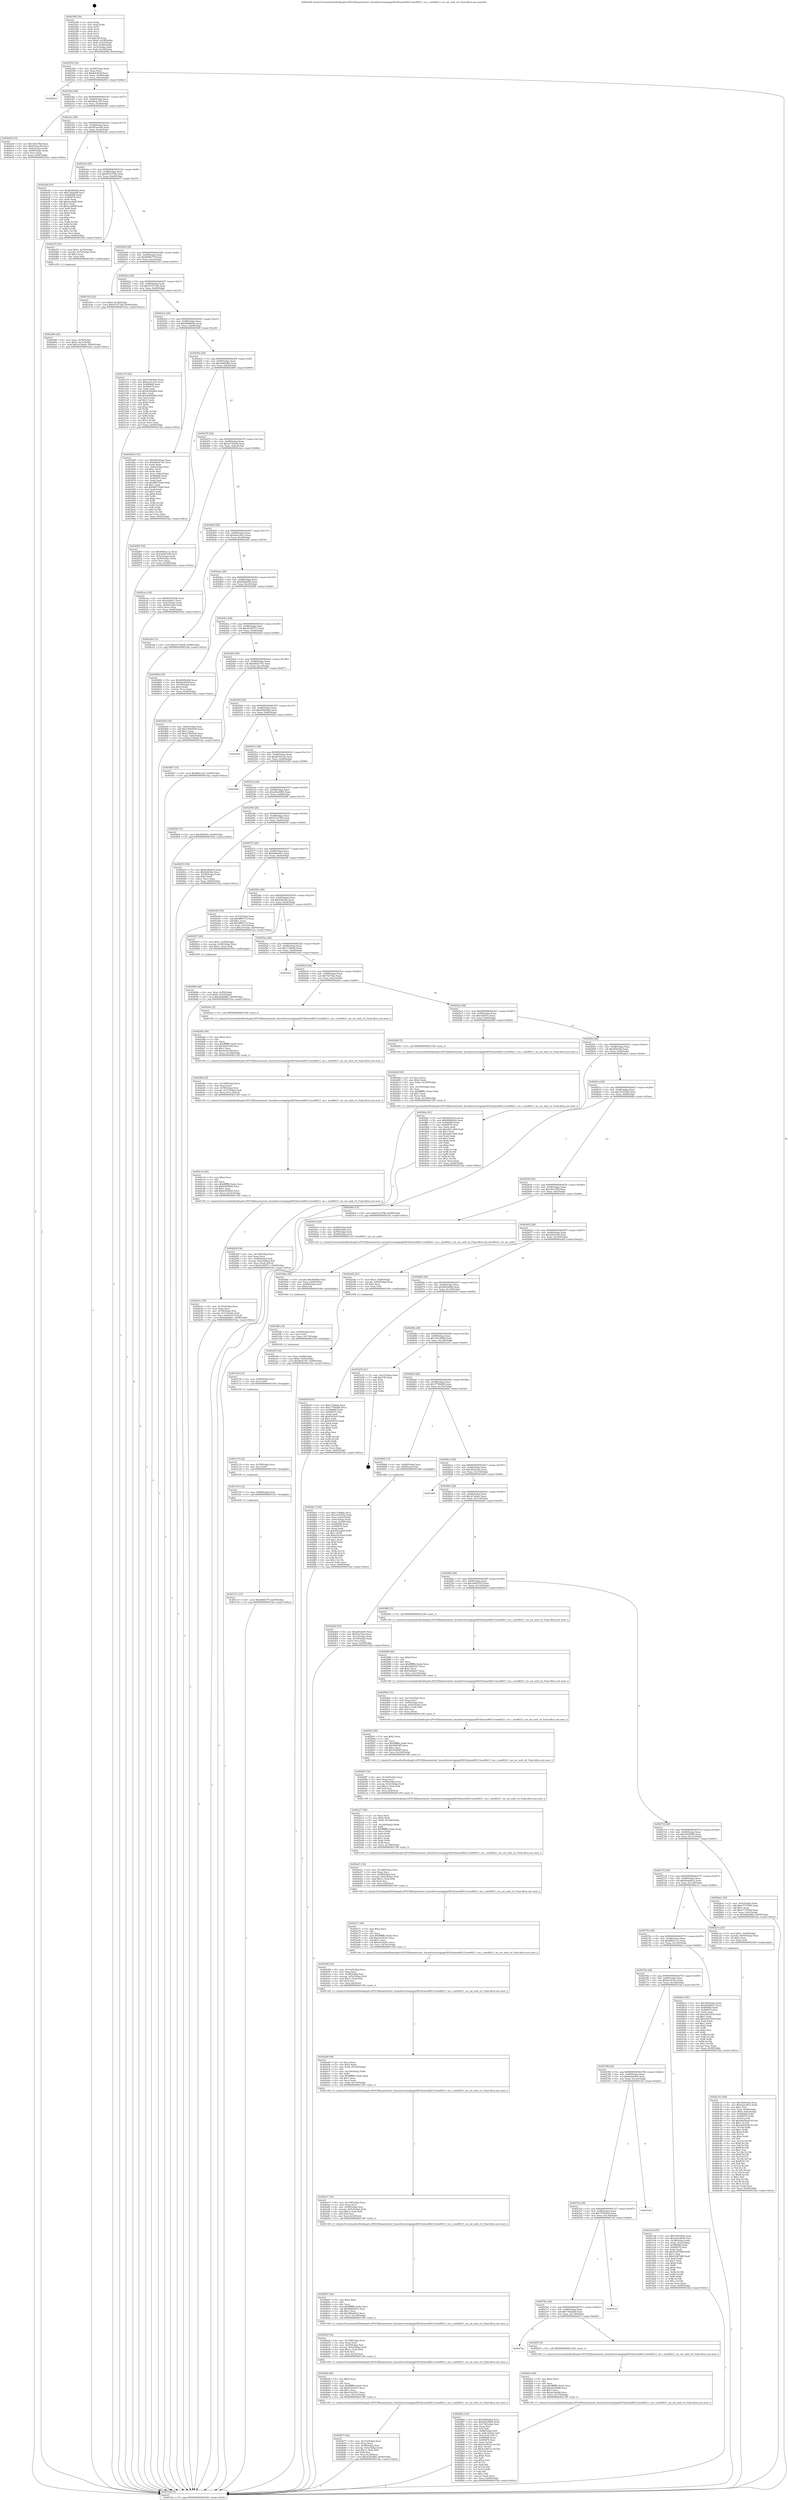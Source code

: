 digraph "0x402360" {
  label = "0x402360 (/mnt/c/Users/mathe/Desktop/tcc/POCII/binaries/extr_linuxdriversstagingrtl8192uieee80211ieee80211_wx.c_ieee80211_wx_set_auth_rsl_Final-ollvm.out::main(0))"
  labelloc = "t"
  node[shape=record]

  Entry [label="",width=0.3,height=0.3,shape=circle,fillcolor=black,style=filled]
  "0x402392" [label="{
     0x402392 [32]\l
     | [instrs]\l
     &nbsp;&nbsp;0x402392 \<+6\>: mov -0x94(%rbp),%eax\l
     &nbsp;&nbsp;0x402398 \<+2\>: mov %eax,%ecx\l
     &nbsp;&nbsp;0x40239a \<+6\>: sub $0x8dcd5cff,%ecx\l
     &nbsp;&nbsp;0x4023a0 \<+6\>: mov %eax,-0x98(%rbp)\l
     &nbsp;&nbsp;0x4023a6 \<+6\>: mov %ecx,-0x9c(%rbp)\l
     &nbsp;&nbsp;0x4023ac \<+6\>: je 000000000040281e \<main+0x4be\>\l
  }"]
  "0x40281e" [label="{
     0x40281e\l
  }", style=dashed]
  "0x4023b2" [label="{
     0x4023b2 [28]\l
     | [instrs]\l
     &nbsp;&nbsp;0x4023b2 \<+5\>: jmp 00000000004023b7 \<main+0x57\>\l
     &nbsp;&nbsp;0x4023b7 \<+6\>: mov -0x98(%rbp),%eax\l
     &nbsp;&nbsp;0x4023bd \<+5\>: sub $0x8fe4c3d7,%eax\l
     &nbsp;&nbsp;0x4023c2 \<+6\>: mov %eax,-0xa0(%rbp)\l
     &nbsp;&nbsp;0x4023c8 \<+6\>: je 0000000000402eb9 \<main+0xb59\>\l
  }"]
  Exit [label="",width=0.3,height=0.3,shape=circle,fillcolor=black,style=filled,peripheries=2]
  "0x402eb9" [label="{
     0x402eb9 [33]\l
     | [instrs]\l
     &nbsp;&nbsp;0x402eb9 \<+5\>: mov $0x18e1f5bf,%eax\l
     &nbsp;&nbsp;0x402ebe \<+5\>: mov $0x953eec99,%ecx\l
     &nbsp;&nbsp;0x402ec3 \<+6\>: mov -0x8c(%rbp),%edx\l
     &nbsp;&nbsp;0x402ec9 \<+3\>: cmp -0x80(%rbp),%edx\l
     &nbsp;&nbsp;0x402ecc \<+3\>: cmovl %ecx,%eax\l
     &nbsp;&nbsp;0x402ecf \<+6\>: mov %eax,-0x94(%rbp)\l
     &nbsp;&nbsp;0x402ed5 \<+5\>: jmp 000000000040332a \<main+0xfca\>\l
  }"]
  "0x4023ce" [label="{
     0x4023ce [28]\l
     | [instrs]\l
     &nbsp;&nbsp;0x4023ce \<+5\>: jmp 00000000004023d3 \<main+0x73\>\l
     &nbsp;&nbsp;0x4023d3 \<+6\>: mov -0x98(%rbp),%eax\l
     &nbsp;&nbsp;0x4023d9 \<+5\>: sub $0x953eec99,%eax\l
     &nbsp;&nbsp;0x4023de \<+6\>: mov %eax,-0xa4(%rbp)\l
     &nbsp;&nbsp;0x4023e4 \<+6\>: je 0000000000402eda \<main+0xb7a\>\l
  }"]
  "0x403131" [label="{
     0x403131 [15]\l
     | [instrs]\l
     &nbsp;&nbsp;0x403131 \<+10\>: movl $0x9684377f,-0x94(%rbp)\l
     &nbsp;&nbsp;0x40313b \<+5\>: jmp 000000000040332a \<main+0xfca\>\l
  }"]
  "0x402eda" [label="{
     0x402eda [91]\l
     | [instrs]\l
     &nbsp;&nbsp;0x402eda \<+5\>: mov $0xd54bdf2d,%eax\l
     &nbsp;&nbsp;0x402edf \<+5\>: mov $0x734bafe8,%ecx\l
     &nbsp;&nbsp;0x402ee4 \<+7\>: mov 0x406068,%edx\l
     &nbsp;&nbsp;0x402eeb \<+7\>: mov 0x406070,%esi\l
     &nbsp;&nbsp;0x402ef2 \<+2\>: mov %edx,%edi\l
     &nbsp;&nbsp;0x402ef4 \<+6\>: add $0xaecdddff,%edi\l
     &nbsp;&nbsp;0x402efa \<+3\>: sub $0x1,%edi\l
     &nbsp;&nbsp;0x402efd \<+6\>: sub $0xaecdddff,%edi\l
     &nbsp;&nbsp;0x402f03 \<+3\>: imul %edi,%edx\l
     &nbsp;&nbsp;0x402f06 \<+3\>: and $0x1,%edx\l
     &nbsp;&nbsp;0x402f09 \<+3\>: cmp $0x0,%edx\l
     &nbsp;&nbsp;0x402f0c \<+4\>: sete %r8b\l
     &nbsp;&nbsp;0x402f10 \<+3\>: cmp $0xa,%esi\l
     &nbsp;&nbsp;0x402f13 \<+4\>: setl %r9b\l
     &nbsp;&nbsp;0x402f17 \<+3\>: mov %r8b,%r10b\l
     &nbsp;&nbsp;0x402f1a \<+3\>: and %r9b,%r10b\l
     &nbsp;&nbsp;0x402f1d \<+3\>: xor %r9b,%r8b\l
     &nbsp;&nbsp;0x402f20 \<+3\>: or %r8b,%r10b\l
     &nbsp;&nbsp;0x402f23 \<+4\>: test $0x1,%r10b\l
     &nbsp;&nbsp;0x402f27 \<+3\>: cmovne %ecx,%eax\l
     &nbsp;&nbsp;0x402f2a \<+6\>: mov %eax,-0x94(%rbp)\l
     &nbsp;&nbsp;0x402f30 \<+5\>: jmp 000000000040332a \<main+0xfca\>\l
  }"]
  "0x4023ea" [label="{
     0x4023ea [28]\l
     | [instrs]\l
     &nbsp;&nbsp;0x4023ea \<+5\>: jmp 00000000004023ef \<main+0x8f\>\l
     &nbsp;&nbsp;0x4023ef \<+6\>: mov -0x98(%rbp),%eax\l
     &nbsp;&nbsp;0x4023f5 \<+5\>: sub $0x965197db,%eax\l
     &nbsp;&nbsp;0x4023fa \<+6\>: mov %eax,-0xa8(%rbp)\l
     &nbsp;&nbsp;0x402400 \<+6\>: je 0000000000402d7f \<main+0xa1f\>\l
  }"]
  "0x403125" [label="{
     0x403125 [12]\l
     | [instrs]\l
     &nbsp;&nbsp;0x403125 \<+7\>: mov -0x88(%rbp),%rdi\l
     &nbsp;&nbsp;0x40312c \<+5\>: call 0000000000401030 \<free@plt\>\l
     | [calls]\l
     &nbsp;&nbsp;0x401030 \{1\} (unknown)\l
  }"]
  "0x402d7f" [label="{
     0x402d7f [23]\l
     | [instrs]\l
     &nbsp;&nbsp;0x402d7f \<+7\>: movl $0x1,-0x70(%rbp)\l
     &nbsp;&nbsp;0x402d86 \<+4\>: movslq -0x70(%rbp),%rax\l
     &nbsp;&nbsp;0x402d8a \<+4\>: shl $0x3,%rax\l
     &nbsp;&nbsp;0x402d8e \<+3\>: mov %rax,%rdi\l
     &nbsp;&nbsp;0x402d91 \<+5\>: call 0000000000401050 \<malloc@plt\>\l
     | [calls]\l
     &nbsp;&nbsp;0x401050 \{1\} (unknown)\l
  }"]
  "0x402406" [label="{
     0x402406 [28]\l
     | [instrs]\l
     &nbsp;&nbsp;0x402406 \<+5\>: jmp 000000000040240b \<main+0xab\>\l
     &nbsp;&nbsp;0x40240b \<+6\>: mov -0x98(%rbp),%eax\l
     &nbsp;&nbsp;0x402411 \<+5\>: sub $0x9684377f,%eax\l
     &nbsp;&nbsp;0x402416 \<+6\>: mov %eax,-0xac(%rbp)\l
     &nbsp;&nbsp;0x40241c \<+6\>: je 0000000000403163 \<main+0xe03\>\l
  }"]
  "0x403119" [label="{
     0x403119 [12]\l
     | [instrs]\l
     &nbsp;&nbsp;0x403119 \<+4\>: mov -0x78(%rbp),%rcx\l
     &nbsp;&nbsp;0x40311d \<+3\>: mov %rcx,%rdi\l
     &nbsp;&nbsp;0x403120 \<+5\>: call 0000000000401030 \<free@plt\>\l
     | [calls]\l
     &nbsp;&nbsp;0x401030 \{1\} (unknown)\l
  }"]
  "0x403163" [label="{
     0x403163 [22]\l
     | [instrs]\l
     &nbsp;&nbsp;0x403163 \<+7\>: movl $0x0,-0x38(%rbp)\l
     &nbsp;&nbsp;0x40316a \<+10\>: movl $0x97e571b6,-0x94(%rbp)\l
     &nbsp;&nbsp;0x403174 \<+5\>: jmp 000000000040332a \<main+0xfca\>\l
  }"]
  "0x402422" [label="{
     0x402422 [28]\l
     | [instrs]\l
     &nbsp;&nbsp;0x402422 \<+5\>: jmp 0000000000402427 \<main+0xc7\>\l
     &nbsp;&nbsp;0x402427 \<+6\>: mov -0x98(%rbp),%eax\l
     &nbsp;&nbsp;0x40242d \<+5\>: sub $0x97e571b6,%eax\l
     &nbsp;&nbsp;0x402432 \<+6\>: mov %eax,-0xb0(%rbp)\l
     &nbsp;&nbsp;0x402438 \<+6\>: je 0000000000403179 \<main+0xe19\>\l
  }"]
  "0x40310d" [label="{
     0x40310d [12]\l
     | [instrs]\l
     &nbsp;&nbsp;0x40310d \<+4\>: mov -0x68(%rbp),%rcx\l
     &nbsp;&nbsp;0x403111 \<+3\>: mov %rcx,%rdi\l
     &nbsp;&nbsp;0x403114 \<+5\>: call 0000000000401030 \<free@plt\>\l
     | [calls]\l
     &nbsp;&nbsp;0x401030 \{1\} (unknown)\l
  }"]
  "0x403179" [label="{
     0x403179 [91]\l
     | [instrs]\l
     &nbsp;&nbsp;0x403179 \<+5\>: mov $0x7e09364a,%eax\l
     &nbsp;&nbsp;0x40317e \<+5\>: mov $0x6a14c93c,%ecx\l
     &nbsp;&nbsp;0x403183 \<+7\>: mov 0x406068,%edx\l
     &nbsp;&nbsp;0x40318a \<+7\>: mov 0x406070,%esi\l
     &nbsp;&nbsp;0x403191 \<+2\>: mov %edx,%edi\l
     &nbsp;&nbsp;0x403193 \<+6\>: sub $0x404de8bd,%edi\l
     &nbsp;&nbsp;0x403199 \<+3\>: sub $0x1,%edi\l
     &nbsp;&nbsp;0x40319c \<+6\>: add $0x404de8bd,%edi\l
     &nbsp;&nbsp;0x4031a2 \<+3\>: imul %edi,%edx\l
     &nbsp;&nbsp;0x4031a5 \<+3\>: and $0x1,%edx\l
     &nbsp;&nbsp;0x4031a8 \<+3\>: cmp $0x0,%edx\l
     &nbsp;&nbsp;0x4031ab \<+4\>: sete %r8b\l
     &nbsp;&nbsp;0x4031af \<+3\>: cmp $0xa,%esi\l
     &nbsp;&nbsp;0x4031b2 \<+4\>: setl %r9b\l
     &nbsp;&nbsp;0x4031b6 \<+3\>: mov %r8b,%r10b\l
     &nbsp;&nbsp;0x4031b9 \<+3\>: and %r9b,%r10b\l
     &nbsp;&nbsp;0x4031bc \<+3\>: xor %r9b,%r8b\l
     &nbsp;&nbsp;0x4031bf \<+3\>: or %r8b,%r10b\l
     &nbsp;&nbsp;0x4031c2 \<+4\>: test $0x1,%r10b\l
     &nbsp;&nbsp;0x4031c6 \<+3\>: cmovne %ecx,%eax\l
     &nbsp;&nbsp;0x4031c9 \<+6\>: mov %eax,-0x94(%rbp)\l
     &nbsp;&nbsp;0x4031cf \<+5\>: jmp 000000000040332a \<main+0xfca\>\l
  }"]
  "0x40243e" [label="{
     0x40243e [28]\l
     | [instrs]\l
     &nbsp;&nbsp;0x40243e \<+5\>: jmp 0000000000402443 \<main+0xe3\>\l
     &nbsp;&nbsp;0x402443 \<+6\>: mov -0x98(%rbp),%eax\l
     &nbsp;&nbsp;0x402449 \<+5\>: sub $0x9998602e,%eax\l
     &nbsp;&nbsp;0x40244e \<+6\>: mov %eax,-0xb4(%rbp)\l
     &nbsp;&nbsp;0x402454 \<+6\>: je 0000000000403049 \<main+0xce9\>\l
  }"]
  "0x4030fb" [label="{
     0x4030fb [18]\l
     | [instrs]\l
     &nbsp;&nbsp;0x4030fb \<+4\>: mov -0x58(%rbp),%rcx\l
     &nbsp;&nbsp;0x4030ff \<+3\>: mov %rcx,%rdi\l
     &nbsp;&nbsp;0x403102 \<+6\>: mov %eax,-0x174(%rbp)\l
     &nbsp;&nbsp;0x403108 \<+5\>: call 0000000000401030 \<free@plt\>\l
     | [calls]\l
     &nbsp;&nbsp;0x401030 \{1\} (unknown)\l
  }"]
  "0x403049" [label="{
     0x403049 [110]\l
     | [instrs]\l
     &nbsp;&nbsp;0x403049 \<+5\>: mov $0xd91b41aa,%eax\l
     &nbsp;&nbsp;0x40304e \<+5\>: mov $0xd4bd1781,%ecx\l
     &nbsp;&nbsp;0x403053 \<+2\>: xor %edx,%edx\l
     &nbsp;&nbsp;0x403055 \<+6\>: mov -0x8c(%rbp),%esi\l
     &nbsp;&nbsp;0x40305b \<+3\>: sub $0x1,%edx\l
     &nbsp;&nbsp;0x40305e \<+2\>: sub %edx,%esi\l
     &nbsp;&nbsp;0x403060 \<+6\>: mov %esi,-0x8c(%rbp)\l
     &nbsp;&nbsp;0x403066 \<+7\>: mov 0x406068,%edx\l
     &nbsp;&nbsp;0x40306d \<+7\>: mov 0x406070,%esi\l
     &nbsp;&nbsp;0x403074 \<+2\>: mov %edx,%edi\l
     &nbsp;&nbsp;0x403076 \<+6\>: sub $0x98575a49,%edi\l
     &nbsp;&nbsp;0x40307c \<+3\>: sub $0x1,%edi\l
     &nbsp;&nbsp;0x40307f \<+6\>: add $0x98575a49,%edi\l
     &nbsp;&nbsp;0x403085 \<+3\>: imul %edi,%edx\l
     &nbsp;&nbsp;0x403088 \<+3\>: and $0x1,%edx\l
     &nbsp;&nbsp;0x40308b \<+3\>: cmp $0x0,%edx\l
     &nbsp;&nbsp;0x40308e \<+4\>: sete %r8b\l
     &nbsp;&nbsp;0x403092 \<+3\>: cmp $0xa,%esi\l
     &nbsp;&nbsp;0x403095 \<+4\>: setl %r9b\l
     &nbsp;&nbsp;0x403099 \<+3\>: mov %r8b,%r10b\l
     &nbsp;&nbsp;0x40309c \<+3\>: and %r9b,%r10b\l
     &nbsp;&nbsp;0x40309f \<+3\>: xor %r9b,%r8b\l
     &nbsp;&nbsp;0x4030a2 \<+3\>: or %r8b,%r10b\l
     &nbsp;&nbsp;0x4030a5 \<+4\>: test $0x1,%r10b\l
     &nbsp;&nbsp;0x4030a9 \<+3\>: cmovne %ecx,%eax\l
     &nbsp;&nbsp;0x4030ac \<+6\>: mov %eax,-0x94(%rbp)\l
     &nbsp;&nbsp;0x4030b2 \<+5\>: jmp 000000000040332a \<main+0xfca\>\l
  }"]
  "0x40245a" [label="{
     0x40245a [28]\l
     | [instrs]\l
     &nbsp;&nbsp;0x40245a \<+5\>: jmp 000000000040245f \<main+0xff\>\l
     &nbsp;&nbsp;0x40245f \<+6\>: mov -0x98(%rbp),%eax\l
     &nbsp;&nbsp;0x402465 \<+5\>: sub $0x9adb0f82,%eax\l
     &nbsp;&nbsp;0x40246a \<+6\>: mov %eax,-0xb8(%rbp)\l
     &nbsp;&nbsp;0x402470 \<+6\>: je 0000000000402965 \<main+0x605\>\l
  }"]
  "0x4030de" [label="{
     0x4030de [29]\l
     | [instrs]\l
     &nbsp;&nbsp;0x4030de \<+10\>: movabs $0x4040b6,%rdi\l
     &nbsp;&nbsp;0x4030e8 \<+6\>: mov %eax,-0x90(%rbp)\l
     &nbsp;&nbsp;0x4030ee \<+6\>: mov -0x90(%rbp),%esi\l
     &nbsp;&nbsp;0x4030f4 \<+2\>: mov $0x0,%al\l
     &nbsp;&nbsp;0x4030f6 \<+5\>: call 0000000000401040 \<printf@plt\>\l
     | [calls]\l
     &nbsp;&nbsp;0x401040 \{1\} (unknown)\l
  }"]
  "0x402965" [label="{
     0x402965 [30]\l
     | [instrs]\l
     &nbsp;&nbsp;0x402965 \<+5\>: mov $0x6683c112,%eax\l
     &nbsp;&nbsp;0x40296a \<+5\>: mov $0x3e987459,%ecx\l
     &nbsp;&nbsp;0x40296f \<+3\>: mov -0x5c(%rbp),%edx\l
     &nbsp;&nbsp;0x402972 \<+3\>: cmp -0x50(%rbp),%edx\l
     &nbsp;&nbsp;0x402975 \<+3\>: cmovl %ecx,%eax\l
     &nbsp;&nbsp;0x402978 \<+6\>: mov %eax,-0x94(%rbp)\l
     &nbsp;&nbsp;0x40297e \<+5\>: jmp 000000000040332a \<main+0xfca\>\l
  }"]
  "0x402476" [label="{
     0x402476 [28]\l
     | [instrs]\l
     &nbsp;&nbsp;0x402476 \<+5\>: jmp 000000000040247b \<main+0x11b\>\l
     &nbsp;&nbsp;0x40247b \<+6\>: mov -0x98(%rbp),%eax\l
     &nbsp;&nbsp;0x402481 \<+5\>: sub $0xae739ad4,%eax\l
     &nbsp;&nbsp;0x402486 \<+6\>: mov %eax,-0xbc(%rbp)\l
     &nbsp;&nbsp;0x40248c \<+6\>: je 0000000000402cea \<main+0x98a\>\l
  }"]
  "0x402f62" [label="{
     0x402f62 [125]\l
     | [instrs]\l
     &nbsp;&nbsp;0x402f62 \<+5\>: mov $0xd54bdf2d,%ecx\l
     &nbsp;&nbsp;0x402f67 \<+5\>: mov $0xe94c4900,%edx\l
     &nbsp;&nbsp;0x402f6c \<+6\>: mov -0x170(%rbp),%esi\l
     &nbsp;&nbsp;0x402f72 \<+3\>: imul %eax,%esi\l
     &nbsp;&nbsp;0x402f75 \<+3\>: mov %sil,%dil\l
     &nbsp;&nbsp;0x402f78 \<+7\>: mov -0x88(%rbp),%r8\l
     &nbsp;&nbsp;0x402f7f \<+7\>: movslq -0x8c(%rbp),%r9\l
     &nbsp;&nbsp;0x402f86 \<+4\>: mov %dil,(%r8,%r9,1)\l
     &nbsp;&nbsp;0x402f8a \<+7\>: mov 0x406068,%eax\l
     &nbsp;&nbsp;0x402f91 \<+7\>: mov 0x406070,%esi\l
     &nbsp;&nbsp;0x402f98 \<+3\>: mov %eax,%r10d\l
     &nbsp;&nbsp;0x402f9b \<+7\>: add $0x4cc9931e,%r10d\l
     &nbsp;&nbsp;0x402fa2 \<+4\>: sub $0x1,%r10d\l
     &nbsp;&nbsp;0x402fa6 \<+7\>: sub $0x4cc9931e,%r10d\l
     &nbsp;&nbsp;0x402fad \<+4\>: imul %r10d,%eax\l
     &nbsp;&nbsp;0x402fb1 \<+3\>: and $0x1,%eax\l
     &nbsp;&nbsp;0x402fb4 \<+3\>: cmp $0x0,%eax\l
     &nbsp;&nbsp;0x402fb7 \<+4\>: sete %dil\l
     &nbsp;&nbsp;0x402fbb \<+3\>: cmp $0xa,%esi\l
     &nbsp;&nbsp;0x402fbe \<+4\>: setl %r11b\l
     &nbsp;&nbsp;0x402fc2 \<+3\>: mov %dil,%bl\l
     &nbsp;&nbsp;0x402fc5 \<+3\>: and %r11b,%bl\l
     &nbsp;&nbsp;0x402fc8 \<+3\>: xor %r11b,%dil\l
     &nbsp;&nbsp;0x402fcb \<+3\>: or %dil,%bl\l
     &nbsp;&nbsp;0x402fce \<+3\>: test $0x1,%bl\l
     &nbsp;&nbsp;0x402fd1 \<+3\>: cmovne %edx,%ecx\l
     &nbsp;&nbsp;0x402fd4 \<+6\>: mov %ecx,-0x94(%rbp)\l
     &nbsp;&nbsp;0x402fda \<+5\>: jmp 000000000040332a \<main+0xfca\>\l
  }"]
  "0x402cea" [label="{
     0x402cea [30]\l
     | [instrs]\l
     &nbsp;&nbsp;0x402cea \<+5\>: mov $0x965197db,%eax\l
     &nbsp;&nbsp;0x402cef \<+5\>: mov $0xcb2647c,%ecx\l
     &nbsp;&nbsp;0x402cf4 \<+3\>: mov -0x6c(%rbp),%edx\l
     &nbsp;&nbsp;0x402cf7 \<+3\>: cmp -0x60(%rbp),%edx\l
     &nbsp;&nbsp;0x402cfa \<+3\>: cmovl %ecx,%eax\l
     &nbsp;&nbsp;0x402cfd \<+6\>: mov %eax,-0x94(%rbp)\l
     &nbsp;&nbsp;0x402d03 \<+5\>: jmp 000000000040332a \<main+0xfca\>\l
  }"]
  "0x402492" [label="{
     0x402492 [28]\l
     | [instrs]\l
     &nbsp;&nbsp;0x402492 \<+5\>: jmp 0000000000402497 \<main+0x137\>\l
     &nbsp;&nbsp;0x402497 \<+6\>: mov -0x98(%rbp),%eax\l
     &nbsp;&nbsp;0x40249d \<+5\>: sub $0xb2ae381e,%eax\l
     &nbsp;&nbsp;0x4024a2 \<+6\>: mov %eax,-0xc0(%rbp)\l
     &nbsp;&nbsp;0x4024a8 \<+6\>: je 0000000000402cdb \<main+0x97b\>\l
  }"]
  "0x402f3a" [label="{
     0x402f3a [40]\l
     | [instrs]\l
     &nbsp;&nbsp;0x402f3a \<+5\>: mov $0x2,%ecx\l
     &nbsp;&nbsp;0x402f3f \<+1\>: cltd\l
     &nbsp;&nbsp;0x402f40 \<+2\>: idiv %ecx\l
     &nbsp;&nbsp;0x402f42 \<+6\>: imul $0xfffffffe,%edx,%ecx\l
     &nbsp;&nbsp;0x402f48 \<+6\>: add $0xab1b0df8,%ecx\l
     &nbsp;&nbsp;0x402f4e \<+3\>: add $0x1,%ecx\l
     &nbsp;&nbsp;0x402f51 \<+6\>: sub $0xab1b0df8,%ecx\l
     &nbsp;&nbsp;0x402f57 \<+6\>: mov %ecx,-0x170(%rbp)\l
     &nbsp;&nbsp;0x402f5d \<+5\>: call 0000000000401160 \<next_i\>\l
     | [calls]\l
     &nbsp;&nbsp;0x401160 \{1\} (/mnt/c/Users/mathe/Desktop/tcc/POCII/binaries/extr_linuxdriversstagingrtl8192uieee80211ieee80211_wx.c_ieee80211_wx_set_auth_rsl_Final-ollvm.out::next_i)\l
  }"]
  "0x402cdb" [label="{
     0x402cdb [15]\l
     | [instrs]\l
     &nbsp;&nbsp;0x402cdb \<+10\>: movl $0xae739ad4,-0x94(%rbp)\l
     &nbsp;&nbsp;0x402ce5 \<+5\>: jmp 000000000040332a \<main+0xfca\>\l
  }"]
  "0x4024ae" [label="{
     0x4024ae [28]\l
     | [instrs]\l
     &nbsp;&nbsp;0x4024ae \<+5\>: jmp 00000000004024b3 \<main+0x153\>\l
     &nbsp;&nbsp;0x4024b3 \<+6\>: mov -0x98(%rbp),%eax\l
     &nbsp;&nbsp;0x4024b9 \<+5\>: sub $0xbfd22856,%eax\l
     &nbsp;&nbsp;0x4024be \<+6\>: mov %eax,-0xc4(%rbp)\l
     &nbsp;&nbsp;0x4024c4 \<+6\>: je 0000000000402800 \<main+0x4a0\>\l
  }"]
  "0x4027da" [label="{
     0x4027da\l
  }", style=dashed]
  "0x402800" [label="{
     0x402800 [30]\l
     | [instrs]\l
     &nbsp;&nbsp;0x402800 \<+5\>: mov $0x2825e60b,%eax\l
     &nbsp;&nbsp;0x402805 \<+5\>: mov $0x8dcd5cff,%ecx\l
     &nbsp;&nbsp;0x40280a \<+3\>: mov -0x34(%rbp),%edx\l
     &nbsp;&nbsp;0x40280d \<+3\>: cmp $0x2,%edx\l
     &nbsp;&nbsp;0x402810 \<+3\>: cmovne %ecx,%eax\l
     &nbsp;&nbsp;0x402813 \<+6\>: mov %eax,-0x94(%rbp)\l
     &nbsp;&nbsp;0x402819 \<+5\>: jmp 000000000040332a \<main+0xfca\>\l
  }"]
  "0x4024ca" [label="{
     0x4024ca [28]\l
     | [instrs]\l
     &nbsp;&nbsp;0x4024ca \<+5\>: jmp 00000000004024cf \<main+0x16f\>\l
     &nbsp;&nbsp;0x4024cf \<+6\>: mov -0x98(%rbp),%eax\l
     &nbsp;&nbsp;0x4024d5 \<+5\>: sub $0xd1d50571,%eax\l
     &nbsp;&nbsp;0x4024da \<+6\>: mov %eax,-0xc8(%rbp)\l
     &nbsp;&nbsp;0x4024e0 \<+6\>: je 0000000000402d5d \<main+0x9fd\>\l
  }"]
  "0x40332a" [label="{
     0x40332a [5]\l
     | [instrs]\l
     &nbsp;&nbsp;0x40332a \<+5\>: jmp 0000000000402392 \<main+0x32\>\l
  }"]
  "0x402360" [label="{
     0x402360 [50]\l
     | [instrs]\l
     &nbsp;&nbsp;0x402360 \<+1\>: push %rbp\l
     &nbsp;&nbsp;0x402361 \<+3\>: mov %rsp,%rbp\l
     &nbsp;&nbsp;0x402364 \<+2\>: push %r15\l
     &nbsp;&nbsp;0x402366 \<+2\>: push %r14\l
     &nbsp;&nbsp;0x402368 \<+2\>: push %r13\l
     &nbsp;&nbsp;0x40236a \<+2\>: push %r12\l
     &nbsp;&nbsp;0x40236c \<+1\>: push %rbx\l
     &nbsp;&nbsp;0x40236d \<+7\>: sub $0x158,%rsp\l
     &nbsp;&nbsp;0x402374 \<+7\>: movl $0x0,-0x38(%rbp)\l
     &nbsp;&nbsp;0x40237b \<+3\>: mov %edi,-0x3c(%rbp)\l
     &nbsp;&nbsp;0x40237e \<+4\>: mov %rsi,-0x48(%rbp)\l
     &nbsp;&nbsp;0x402382 \<+3\>: mov -0x3c(%rbp),%edi\l
     &nbsp;&nbsp;0x402385 \<+3\>: mov %edi,-0x34(%rbp)\l
     &nbsp;&nbsp;0x402388 \<+10\>: movl $0xbfd22856,-0x94(%rbp)\l
  }"]
  "0x402f35" [label="{
     0x402f35 [5]\l
     | [instrs]\l
     &nbsp;&nbsp;0x402f35 \<+5\>: call 0000000000401160 \<next_i\>\l
     | [calls]\l
     &nbsp;&nbsp;0x401160 \{1\} (/mnt/c/Users/mathe/Desktop/tcc/POCII/binaries/extr_linuxdriversstagingrtl8192uieee80211ieee80211_wx.c_ieee80211_wx_set_auth_rsl_Final-ollvm.out::next_i)\l
  }"]
  "0x402d5d" [label="{
     0x402d5d [34]\l
     | [instrs]\l
     &nbsp;&nbsp;0x402d5d \<+3\>: mov -0x6c(%rbp),%eax\l
     &nbsp;&nbsp;0x402d60 \<+5\>: add $0x23064594,%eax\l
     &nbsp;&nbsp;0x402d65 \<+3\>: add $0x1,%eax\l
     &nbsp;&nbsp;0x402d68 \<+5\>: sub $0x23064594,%eax\l
     &nbsp;&nbsp;0x402d6d \<+3\>: mov %eax,-0x6c(%rbp)\l
     &nbsp;&nbsp;0x402d70 \<+10\>: movl $0xae739ad4,-0x94(%rbp)\l
     &nbsp;&nbsp;0x402d7a \<+5\>: jmp 000000000040332a \<main+0xfca\>\l
  }"]
  "0x4024e6" [label="{
     0x4024e6 [28]\l
     | [instrs]\l
     &nbsp;&nbsp;0x4024e6 \<+5\>: jmp 00000000004024eb \<main+0x18b\>\l
     &nbsp;&nbsp;0x4024eb \<+6\>: mov -0x98(%rbp),%eax\l
     &nbsp;&nbsp;0x4024f1 \<+5\>: sub $0xd4bd1781,%eax\l
     &nbsp;&nbsp;0x4024f6 \<+6\>: mov %eax,-0xcc(%rbp)\l
     &nbsp;&nbsp;0x4024fc \<+6\>: je 00000000004030b7 \<main+0xd57\>\l
  }"]
  "0x4027be" [label="{
     0x4027be [28]\l
     | [instrs]\l
     &nbsp;&nbsp;0x4027be \<+5\>: jmp 00000000004027c3 \<main+0x463\>\l
     &nbsp;&nbsp;0x4027c3 \<+6\>: mov -0x98(%rbp),%eax\l
     &nbsp;&nbsp;0x4027c9 \<+5\>: sub $0x734bafe8,%eax\l
     &nbsp;&nbsp;0x4027ce \<+6\>: mov %eax,-0x134(%rbp)\l
     &nbsp;&nbsp;0x4027d4 \<+6\>: je 0000000000402f35 \<main+0xbd5\>\l
  }"]
  "0x4030b7" [label="{
     0x4030b7 [15]\l
     | [instrs]\l
     &nbsp;&nbsp;0x4030b7 \<+10\>: movl $0x8fe4c3d7,-0x94(%rbp)\l
     &nbsp;&nbsp;0x4030c1 \<+5\>: jmp 000000000040332a \<main+0xfca\>\l
  }"]
  "0x402502" [label="{
     0x402502 [28]\l
     | [instrs]\l
     &nbsp;&nbsp;0x402502 \<+5\>: jmp 0000000000402507 \<main+0x1a7\>\l
     &nbsp;&nbsp;0x402507 \<+6\>: mov -0x98(%rbp),%eax\l
     &nbsp;&nbsp;0x40250d \<+5\>: sub $0xd54bdf2d,%eax\l
     &nbsp;&nbsp;0x402512 \<+6\>: mov %eax,-0xd0(%rbp)\l
     &nbsp;&nbsp;0x402518 \<+6\>: je 000000000040329a \<main+0xf3a\>\l
  }"]
  "0x40314f" [label="{
     0x40314f\l
  }", style=dashed]
  "0x40329a" [label="{
     0x40329a\l
  }", style=dashed]
  "0x40251e" [label="{
     0x40251e [28]\l
     | [instrs]\l
     &nbsp;&nbsp;0x40251e \<+5\>: jmp 0000000000402523 \<main+0x1c3\>\l
     &nbsp;&nbsp;0x402523 \<+6\>: mov -0x98(%rbp),%eax\l
     &nbsp;&nbsp;0x402529 \<+5\>: sub $0xd91b41aa,%eax\l
     &nbsp;&nbsp;0x40252e \<+6\>: mov %eax,-0xd4(%rbp)\l
     &nbsp;&nbsp;0x402534 \<+6\>: je 00000000004032f8 \<main+0xf98\>\l
  }"]
  "0x4027a2" [label="{
     0x4027a2 [28]\l
     | [instrs]\l
     &nbsp;&nbsp;0x4027a2 \<+5\>: jmp 00000000004027a7 \<main+0x447\>\l
     &nbsp;&nbsp;0x4027a7 \<+6\>: mov -0x98(%rbp),%eax\l
     &nbsp;&nbsp;0x4027ad \<+5\>: sub $0x707f0d3d,%eax\l
     &nbsp;&nbsp;0x4027b2 \<+6\>: mov %eax,-0x130(%rbp)\l
     &nbsp;&nbsp;0x4027b8 \<+6\>: je 000000000040314f \<main+0xdef\>\l
  }"]
  "0x4032f8" [label="{
     0x4032f8\l
  }", style=dashed]
  "0x40253a" [label="{
     0x40253a [28]\l
     | [instrs]\l
     &nbsp;&nbsp;0x40253a \<+5\>: jmp 000000000040253f \<main+0x1df\>\l
     &nbsp;&nbsp;0x40253f \<+6\>: mov -0x98(%rbp),%eax\l
     &nbsp;&nbsp;0x402545 \<+5\>: sub $0xe94c4900,%eax\l
     &nbsp;&nbsp;0x40254a \<+6\>: mov %eax,-0xd8(%rbp)\l
     &nbsp;&nbsp;0x402550 \<+6\>: je 0000000000402fdf \<main+0xc7f\>\l
  }"]
  "0x403140" [label="{
     0x403140\l
  }", style=dashed]
  "0x402fdf" [label="{
     0x402fdf [15]\l
     | [instrs]\l
     &nbsp;&nbsp;0x402fdf \<+10\>: movl $0xdf2030a,-0x94(%rbp)\l
     &nbsp;&nbsp;0x402fe9 \<+5\>: jmp 000000000040332a \<main+0xfca\>\l
  }"]
  "0x402556" [label="{
     0x402556 [28]\l
     | [instrs]\l
     &nbsp;&nbsp;0x402556 \<+5\>: jmp 000000000040255b \<main+0x1fb\>\l
     &nbsp;&nbsp;0x40255b \<+6\>: mov -0x98(%rbp),%eax\l
     &nbsp;&nbsp;0x402561 \<+5\>: sub $0xf1a33786,%eax\l
     &nbsp;&nbsp;0x402566 \<+6\>: mov %eax,-0xdc(%rbp)\l
     &nbsp;&nbsp;0x40256c \<+6\>: je 0000000000402919 \<main+0x5b9\>\l
  }"]
  "0x402786" [label="{
     0x402786 [28]\l
     | [instrs]\l
     &nbsp;&nbsp;0x402786 \<+5\>: jmp 000000000040278b \<main+0x42b\>\l
     &nbsp;&nbsp;0x40278b \<+6\>: mov -0x98(%rbp),%eax\l
     &nbsp;&nbsp;0x402791 \<+5\>: sub $0x6a26e9c6,%eax\l
     &nbsp;&nbsp;0x402796 \<+6\>: mov %eax,-0x12c(%rbp)\l
     &nbsp;&nbsp;0x40279c \<+6\>: je 0000000000403140 \<main+0xde0\>\l
  }"]
  "0x402919" [label="{
     0x402919 [30]\l
     | [instrs]\l
     &nbsp;&nbsp;0x402919 \<+5\>: mov $0x6a26e9c6,%eax\l
     &nbsp;&nbsp;0x40291e \<+5\>: mov $0xfefaf38a,%ecx\l
     &nbsp;&nbsp;0x402923 \<+3\>: mov -0x30(%rbp),%edx\l
     &nbsp;&nbsp;0x402926 \<+3\>: cmp $0x0,%edx\l
     &nbsp;&nbsp;0x402929 \<+3\>: cmove %ecx,%eax\l
     &nbsp;&nbsp;0x40292c \<+6\>: mov %eax,-0x94(%rbp)\l
     &nbsp;&nbsp;0x402932 \<+5\>: jmp 000000000040332a \<main+0xfca\>\l
  }"]
  "0x402572" [label="{
     0x402572 [28]\l
     | [instrs]\l
     &nbsp;&nbsp;0x402572 \<+5\>: jmp 0000000000402577 \<main+0x217\>\l
     &nbsp;&nbsp;0x402577 \<+6\>: mov -0x98(%rbp),%eax\l
     &nbsp;&nbsp;0x40257d \<+5\>: sub $0xfa6ba6b1,%eax\l
     &nbsp;&nbsp;0x402582 \<+6\>: mov %eax,-0xe0(%rbp)\l
     &nbsp;&nbsp;0x402588 \<+6\>: je 0000000000402e60 \<main+0xb00\>\l
  }"]
  "0x4031d4" [label="{
     0x4031d4 [97]\l
     | [instrs]\l
     &nbsp;&nbsp;0x4031d4 \<+5\>: mov $0x7e09364a,%eax\l
     &nbsp;&nbsp;0x4031d9 \<+5\>: mov $0x341e8609,%ecx\l
     &nbsp;&nbsp;0x4031de \<+3\>: mov -0x38(%rbp),%edx\l
     &nbsp;&nbsp;0x4031e1 \<+3\>: mov %edx,-0x2c(%rbp)\l
     &nbsp;&nbsp;0x4031e4 \<+7\>: mov 0x406068,%edx\l
     &nbsp;&nbsp;0x4031eb \<+7\>: mov 0x406070,%esi\l
     &nbsp;&nbsp;0x4031f2 \<+2\>: mov %edx,%edi\l
     &nbsp;&nbsp;0x4031f4 \<+6\>: add $0x41d87d88,%edi\l
     &nbsp;&nbsp;0x4031fa \<+3\>: sub $0x1,%edi\l
     &nbsp;&nbsp;0x4031fd \<+6\>: sub $0x41d87d88,%edi\l
     &nbsp;&nbsp;0x403203 \<+3\>: imul %edi,%edx\l
     &nbsp;&nbsp;0x403206 \<+3\>: and $0x1,%edx\l
     &nbsp;&nbsp;0x403209 \<+3\>: cmp $0x0,%edx\l
     &nbsp;&nbsp;0x40320c \<+4\>: sete %r8b\l
     &nbsp;&nbsp;0x403210 \<+3\>: cmp $0xa,%esi\l
     &nbsp;&nbsp;0x403213 \<+4\>: setl %r9b\l
     &nbsp;&nbsp;0x403217 \<+3\>: mov %r8b,%r10b\l
     &nbsp;&nbsp;0x40321a \<+3\>: and %r9b,%r10b\l
     &nbsp;&nbsp;0x40321d \<+3\>: xor %r9b,%r8b\l
     &nbsp;&nbsp;0x403220 \<+3\>: or %r8b,%r10b\l
     &nbsp;&nbsp;0x403223 \<+4\>: test $0x1,%r10b\l
     &nbsp;&nbsp;0x403227 \<+3\>: cmovne %ecx,%eax\l
     &nbsp;&nbsp;0x40322a \<+6\>: mov %eax,-0x94(%rbp)\l
     &nbsp;&nbsp;0x403230 \<+5\>: jmp 000000000040332a \<main+0xfca\>\l
  }"]
  "0x402e60" [label="{
     0x402e60 [34]\l
     | [instrs]\l
     &nbsp;&nbsp;0x402e60 \<+3\>: mov -0x7c(%rbp),%eax\l
     &nbsp;&nbsp;0x402e63 \<+5\>: sub $0x4ff64133,%eax\l
     &nbsp;&nbsp;0x402e68 \<+3\>: add $0x1,%eax\l
     &nbsp;&nbsp;0x402e6b \<+5\>: add $0x4ff64133,%eax\l
     &nbsp;&nbsp;0x402e70 \<+3\>: mov %eax,-0x7c(%rbp)\l
     &nbsp;&nbsp;0x402e73 \<+10\>: movl $0x3e7afadc,-0x94(%rbp)\l
     &nbsp;&nbsp;0x402e7d \<+5\>: jmp 000000000040332a \<main+0xfca\>\l
  }"]
  "0x40258e" [label="{
     0x40258e [28]\l
     | [instrs]\l
     &nbsp;&nbsp;0x40258e \<+5\>: jmp 0000000000402593 \<main+0x233\>\l
     &nbsp;&nbsp;0x402593 \<+6\>: mov -0x98(%rbp),%eax\l
     &nbsp;&nbsp;0x402599 \<+5\>: sub $0xfefaf38a,%eax\l
     &nbsp;&nbsp;0x40259e \<+6\>: mov %eax,-0xe4(%rbp)\l
     &nbsp;&nbsp;0x4025a4 \<+6\>: je 0000000000402937 \<main+0x5d7\>\l
  }"]
  "0x402e99" [label="{
     0x402e99 [32]\l
     | [instrs]\l
     &nbsp;&nbsp;0x402e99 \<+7\>: mov %rax,-0x88(%rbp)\l
     &nbsp;&nbsp;0x402ea0 \<+10\>: movl $0x0,-0x8c(%rbp)\l
     &nbsp;&nbsp;0x402eaa \<+10\>: movl $0x8fe4c3d7,-0x94(%rbp)\l
     &nbsp;&nbsp;0x402eb4 \<+5\>: jmp 000000000040332a \<main+0xfca\>\l
  }"]
  "0x402937" [label="{
     0x402937 [20]\l
     | [instrs]\l
     &nbsp;&nbsp;0x402937 \<+7\>: movl $0x1,-0x50(%rbp)\l
     &nbsp;&nbsp;0x40293e \<+4\>: movslq -0x50(%rbp),%rax\l
     &nbsp;&nbsp;0x402942 \<+4\>: imul $0x1c,%rax,%rdi\l
     &nbsp;&nbsp;0x402946 \<+5\>: call 0000000000401050 \<malloc@plt\>\l
     | [calls]\l
     &nbsp;&nbsp;0x401050 \{1\} (unknown)\l
  }"]
  "0x4025aa" [label="{
     0x4025aa [28]\l
     | [instrs]\l
     &nbsp;&nbsp;0x4025aa \<+5\>: jmp 00000000004025af \<main+0x24f\>\l
     &nbsp;&nbsp;0x4025af \<+6\>: mov -0x98(%rbp),%eax\l
     &nbsp;&nbsp;0x4025b5 \<+5\>: sub $0x1156deb,%eax\l
     &nbsp;&nbsp;0x4025ba \<+6\>: mov %eax,-0xe8(%rbp)\l
     &nbsp;&nbsp;0x4025c0 \<+6\>: je 000000000040324a \<main+0xeea\>\l
  }"]
  "0x402e3c" [label="{
     0x402e3c [36]\l
     | [instrs]\l
     &nbsp;&nbsp;0x402e3c \<+6\>: mov -0x16c(%rbp),%ecx\l
     &nbsp;&nbsp;0x402e42 \<+3\>: imul %eax,%ecx\l
     &nbsp;&nbsp;0x402e45 \<+4\>: mov -0x78(%rbp),%rsi\l
     &nbsp;&nbsp;0x402e49 \<+4\>: movslq -0x7c(%rbp),%rdi\l
     &nbsp;&nbsp;0x402e4d \<+4\>: mov %ecx,0x4(%rsi,%rdi,8)\l
     &nbsp;&nbsp;0x402e51 \<+10\>: movl $0xfa6ba6b1,-0x94(%rbp)\l
     &nbsp;&nbsp;0x402e5b \<+5\>: jmp 000000000040332a \<main+0xfca\>\l
  }"]
  "0x40324a" [label="{
     0x40324a\l
  }", style=dashed]
  "0x4025c6" [label="{
     0x4025c6 [28]\l
     | [instrs]\l
     &nbsp;&nbsp;0x4025c6 \<+5\>: jmp 00000000004025cb \<main+0x26b\>\l
     &nbsp;&nbsp;0x4025cb \<+6\>: mov -0x98(%rbp),%eax\l
     &nbsp;&nbsp;0x4025d1 \<+5\>: sub $0x7dc70ae,%eax\l
     &nbsp;&nbsp;0x4025d6 \<+6\>: mov %eax,-0xec(%rbp)\l
     &nbsp;&nbsp;0x4025dc \<+6\>: je 0000000000402dce \<main+0xa6e\>\l
  }"]
  "0x402e14" [label="{
     0x402e14 [40]\l
     | [instrs]\l
     &nbsp;&nbsp;0x402e14 \<+5\>: mov $0x2,%ecx\l
     &nbsp;&nbsp;0x402e19 \<+1\>: cltd\l
     &nbsp;&nbsp;0x402e1a \<+2\>: idiv %ecx\l
     &nbsp;&nbsp;0x402e1c \<+6\>: imul $0xfffffffe,%edx,%ecx\l
     &nbsp;&nbsp;0x402e22 \<+6\>: sub $0x6345f8d5,%ecx\l
     &nbsp;&nbsp;0x402e28 \<+3\>: add $0x1,%ecx\l
     &nbsp;&nbsp;0x402e2b \<+6\>: add $0x6345f8d5,%ecx\l
     &nbsp;&nbsp;0x402e31 \<+6\>: mov %ecx,-0x16c(%rbp)\l
     &nbsp;&nbsp;0x402e37 \<+5\>: call 0000000000401160 \<next_i\>\l
     | [calls]\l
     &nbsp;&nbsp;0x401160 \{1\} (/mnt/c/Users/mathe/Desktop/tcc/POCII/binaries/extr_linuxdriversstagingrtl8192uieee80211ieee80211_wx.c_ieee80211_wx_set_auth_rsl_Final-ollvm.out::next_i)\l
  }"]
  "0x402dce" [label="{
     0x402dce [5]\l
     | [instrs]\l
     &nbsp;&nbsp;0x402dce \<+5\>: call 0000000000401160 \<next_i\>\l
     | [calls]\l
     &nbsp;&nbsp;0x401160 \{1\} (/mnt/c/Users/mathe/Desktop/tcc/POCII/binaries/extr_linuxdriversstagingrtl8192uieee80211ieee80211_wx.c_ieee80211_wx_set_auth_rsl_Final-ollvm.out::next_i)\l
  }"]
  "0x4025e2" [label="{
     0x4025e2 [28]\l
     | [instrs]\l
     &nbsp;&nbsp;0x4025e2 \<+5\>: jmp 00000000004025e7 \<main+0x287\>\l
     &nbsp;&nbsp;0x4025e7 \<+6\>: mov -0x98(%rbp),%eax\l
     &nbsp;&nbsp;0x4025ed \<+5\>: sub $0xcb2647c,%eax\l
     &nbsp;&nbsp;0x4025f2 \<+6\>: mov %eax,-0xf0(%rbp)\l
     &nbsp;&nbsp;0x4025f8 \<+6\>: je 0000000000402d08 \<main+0x9a8\>\l
  }"]
  "0x402dfb" [label="{
     0x402dfb [25]\l
     | [instrs]\l
     &nbsp;&nbsp;0x402dfb \<+6\>: mov -0x168(%rbp),%ecx\l
     &nbsp;&nbsp;0x402e01 \<+3\>: imul %eax,%ecx\l
     &nbsp;&nbsp;0x402e04 \<+4\>: mov -0x78(%rbp),%rsi\l
     &nbsp;&nbsp;0x402e08 \<+4\>: movslq -0x7c(%rbp),%rdi\l
     &nbsp;&nbsp;0x402e0c \<+3\>: mov %ecx,(%rsi,%rdi,8)\l
     &nbsp;&nbsp;0x402e0f \<+5\>: call 0000000000401160 \<next_i\>\l
     | [calls]\l
     &nbsp;&nbsp;0x401160 \{1\} (/mnt/c/Users/mathe/Desktop/tcc/POCII/binaries/extr_linuxdriversstagingrtl8192uieee80211ieee80211_wx.c_ieee80211_wx_set_auth_rsl_Final-ollvm.out::next_i)\l
  }"]
  "0x402d08" [label="{
     0x402d08 [5]\l
     | [instrs]\l
     &nbsp;&nbsp;0x402d08 \<+5\>: call 0000000000401160 \<next_i\>\l
     | [calls]\l
     &nbsp;&nbsp;0x401160 \{1\} (/mnt/c/Users/mathe/Desktop/tcc/POCII/binaries/extr_linuxdriversstagingrtl8192uieee80211ieee80211_wx.c_ieee80211_wx_set_auth_rsl_Final-ollvm.out::next_i)\l
  }"]
  "0x4025fe" [label="{
     0x4025fe [28]\l
     | [instrs]\l
     &nbsp;&nbsp;0x4025fe \<+5\>: jmp 0000000000402603 \<main+0x2a3\>\l
     &nbsp;&nbsp;0x402603 \<+6\>: mov -0x98(%rbp),%eax\l
     &nbsp;&nbsp;0x402609 \<+5\>: sub $0xdf2030a,%eax\l
     &nbsp;&nbsp;0x40260e \<+6\>: mov %eax,-0xf4(%rbp)\l
     &nbsp;&nbsp;0x402614 \<+6\>: je 0000000000402fee \<main+0xc8e\>\l
  }"]
  "0x402dd3" [label="{
     0x402dd3 [40]\l
     | [instrs]\l
     &nbsp;&nbsp;0x402dd3 \<+5\>: mov $0x2,%ecx\l
     &nbsp;&nbsp;0x402dd8 \<+1\>: cltd\l
     &nbsp;&nbsp;0x402dd9 \<+2\>: idiv %ecx\l
     &nbsp;&nbsp;0x402ddb \<+6\>: imul $0xfffffffe,%edx,%ecx\l
     &nbsp;&nbsp;0x402de1 \<+6\>: sub $0x92c8c63f,%ecx\l
     &nbsp;&nbsp;0x402de7 \<+3\>: add $0x1,%ecx\l
     &nbsp;&nbsp;0x402dea \<+6\>: add $0x92c8c63f,%ecx\l
     &nbsp;&nbsp;0x402df0 \<+6\>: mov %ecx,-0x168(%rbp)\l
     &nbsp;&nbsp;0x402df6 \<+5\>: call 0000000000401160 \<next_i\>\l
     | [calls]\l
     &nbsp;&nbsp;0x401160 \{1\} (/mnt/c/Users/mathe/Desktop/tcc/POCII/binaries/extr_linuxdriversstagingrtl8192uieee80211ieee80211_wx.c_ieee80211_wx_set_auth_rsl_Final-ollvm.out::next_i)\l
  }"]
  "0x402fee" [label="{
     0x402fee [91]\l
     | [instrs]\l
     &nbsp;&nbsp;0x402fee \<+5\>: mov $0xd91b41aa,%eax\l
     &nbsp;&nbsp;0x402ff3 \<+5\>: mov $0x9998602e,%ecx\l
     &nbsp;&nbsp;0x402ff8 \<+7\>: mov 0x406068,%edx\l
     &nbsp;&nbsp;0x402fff \<+7\>: mov 0x406070,%esi\l
     &nbsp;&nbsp;0x403006 \<+2\>: mov %edx,%edi\l
     &nbsp;&nbsp;0x403008 \<+6\>: add $0xeb61c499,%edi\l
     &nbsp;&nbsp;0x40300e \<+3\>: sub $0x1,%edi\l
     &nbsp;&nbsp;0x403011 \<+6\>: sub $0xeb61c499,%edi\l
     &nbsp;&nbsp;0x403017 \<+3\>: imul %edi,%edx\l
     &nbsp;&nbsp;0x40301a \<+3\>: and $0x1,%edx\l
     &nbsp;&nbsp;0x40301d \<+3\>: cmp $0x0,%edx\l
     &nbsp;&nbsp;0x403020 \<+4\>: sete %r8b\l
     &nbsp;&nbsp;0x403024 \<+3\>: cmp $0xa,%esi\l
     &nbsp;&nbsp;0x403027 \<+4\>: setl %r9b\l
     &nbsp;&nbsp;0x40302b \<+3\>: mov %r8b,%r10b\l
     &nbsp;&nbsp;0x40302e \<+3\>: and %r9b,%r10b\l
     &nbsp;&nbsp;0x403031 \<+3\>: xor %r9b,%r8b\l
     &nbsp;&nbsp;0x403034 \<+3\>: or %r8b,%r10b\l
     &nbsp;&nbsp;0x403037 \<+4\>: test $0x1,%r10b\l
     &nbsp;&nbsp;0x40303b \<+3\>: cmovne %ecx,%eax\l
     &nbsp;&nbsp;0x40303e \<+6\>: mov %eax,-0x94(%rbp)\l
     &nbsp;&nbsp;0x403044 \<+5\>: jmp 000000000040332a \<main+0xfca\>\l
  }"]
  "0x40261a" [label="{
     0x40261a [28]\l
     | [instrs]\l
     &nbsp;&nbsp;0x40261a \<+5\>: jmp 000000000040261f \<main+0x2bf\>\l
     &nbsp;&nbsp;0x40261f \<+6\>: mov -0x98(%rbp),%eax\l
     &nbsp;&nbsp;0x402625 \<+5\>: sub $0x16c55f3b,%eax\l
     &nbsp;&nbsp;0x40262a \<+6\>: mov %eax,-0xf8(%rbp)\l
     &nbsp;&nbsp;0x402630 \<+6\>: je 000000000040290a \<main+0x5aa\>\l
  }"]
  "0x402d96" [label="{
     0x402d96 [26]\l
     | [instrs]\l
     &nbsp;&nbsp;0x402d96 \<+4\>: mov %rax,-0x78(%rbp)\l
     &nbsp;&nbsp;0x402d9a \<+7\>: movl $0x0,-0x7c(%rbp)\l
     &nbsp;&nbsp;0x402da1 \<+10\>: movl $0x3e7afadc,-0x94(%rbp)\l
     &nbsp;&nbsp;0x402dab \<+5\>: jmp 000000000040332a \<main+0xfca\>\l
  }"]
  "0x40290a" [label="{
     0x40290a [15]\l
     | [instrs]\l
     &nbsp;&nbsp;0x40290a \<+10\>: movl $0xf1a33786,-0x94(%rbp)\l
     &nbsp;&nbsp;0x402914 \<+5\>: jmp 000000000040332a \<main+0xfca\>\l
  }"]
  "0x402636" [label="{
     0x402636 [28]\l
     | [instrs]\l
     &nbsp;&nbsp;0x402636 \<+5\>: jmp 000000000040263b \<main+0x2db\>\l
     &nbsp;&nbsp;0x40263b \<+6\>: mov -0x98(%rbp),%eax\l
     &nbsp;&nbsp;0x402641 \<+5\>: sub $0x18e1f5bf,%eax\l
     &nbsp;&nbsp;0x402646 \<+6\>: mov %eax,-0xfc(%rbp)\l
     &nbsp;&nbsp;0x40264c \<+6\>: je 00000000004030c6 \<main+0xd66\>\l
  }"]
  "0x402d39" [label="{
     0x402d39 [36]\l
     | [instrs]\l
     &nbsp;&nbsp;0x402d39 \<+6\>: mov -0x164(%rbp),%ecx\l
     &nbsp;&nbsp;0x402d3f \<+3\>: imul %eax,%ecx\l
     &nbsp;&nbsp;0x402d42 \<+4\>: mov -0x68(%rbp),%rdi\l
     &nbsp;&nbsp;0x402d46 \<+4\>: movslq -0x6c(%rbp),%r8\l
     &nbsp;&nbsp;0x402d4a \<+4\>: mov %ecx,(%rdi,%r8,4)\l
     &nbsp;&nbsp;0x402d4e \<+10\>: movl $0xd1d50571,-0x94(%rbp)\l
     &nbsp;&nbsp;0x402d58 \<+5\>: jmp 000000000040332a \<main+0xfca\>\l
  }"]
  "0x4030c6" [label="{
     0x4030c6 [24]\l
     | [instrs]\l
     &nbsp;&nbsp;0x4030c6 \<+4\>: mov -0x58(%rbp),%rdi\l
     &nbsp;&nbsp;0x4030ca \<+4\>: mov -0x68(%rbp),%rsi\l
     &nbsp;&nbsp;0x4030ce \<+4\>: mov -0x78(%rbp),%rdx\l
     &nbsp;&nbsp;0x4030d2 \<+7\>: mov -0x88(%rbp),%rcx\l
     &nbsp;&nbsp;0x4030d9 \<+5\>: call 00000000004013c0 \<ieee80211_wx_set_auth\>\l
     | [calls]\l
     &nbsp;&nbsp;0x4013c0 \{1\} (/mnt/c/Users/mathe/Desktop/tcc/POCII/binaries/extr_linuxdriversstagingrtl8192uieee80211ieee80211_wx.c_ieee80211_wx_set_auth_rsl_Final-ollvm.out::ieee80211_wx_set_auth)\l
  }"]
  "0x402652" [label="{
     0x402652 [28]\l
     | [instrs]\l
     &nbsp;&nbsp;0x402652 \<+5\>: jmp 0000000000402657 \<main+0x2f7\>\l
     &nbsp;&nbsp;0x402657 \<+6\>: mov -0x98(%rbp),%eax\l
     &nbsp;&nbsp;0x40265d \<+5\>: sub $0x26fcbe44,%eax\l
     &nbsp;&nbsp;0x402662 \<+6\>: mov %eax,-0x100(%rbp)\l
     &nbsp;&nbsp;0x402668 \<+6\>: je 0000000000402e82 \<main+0xb22\>\l
  }"]
  "0x402d0d" [label="{
     0x402d0d [44]\l
     | [instrs]\l
     &nbsp;&nbsp;0x402d0d \<+2\>: xor %ecx,%ecx\l
     &nbsp;&nbsp;0x402d0f \<+5\>: mov $0x2,%edx\l
     &nbsp;&nbsp;0x402d14 \<+6\>: mov %edx,-0x160(%rbp)\l
     &nbsp;&nbsp;0x402d1a \<+1\>: cltd\l
     &nbsp;&nbsp;0x402d1b \<+6\>: mov -0x160(%rbp),%esi\l
     &nbsp;&nbsp;0x402d21 \<+2\>: idiv %esi\l
     &nbsp;&nbsp;0x402d23 \<+6\>: imul $0xfffffffe,%edx,%edx\l
     &nbsp;&nbsp;0x402d29 \<+3\>: sub $0x1,%ecx\l
     &nbsp;&nbsp;0x402d2c \<+2\>: sub %ecx,%edx\l
     &nbsp;&nbsp;0x402d2e \<+6\>: mov %edx,-0x164(%rbp)\l
     &nbsp;&nbsp;0x402d34 \<+5\>: call 0000000000401160 \<next_i\>\l
     | [calls]\l
     &nbsp;&nbsp;0x401160 \{1\} (/mnt/c/Users/mathe/Desktop/tcc/POCII/binaries/extr_linuxdriversstagingrtl8192uieee80211ieee80211_wx.c_ieee80211_wx_set_auth_rsl_Final-ollvm.out::next_i)\l
  }"]
  "0x402e82" [label="{
     0x402e82 [23]\l
     | [instrs]\l
     &nbsp;&nbsp;0x402e82 \<+7\>: movl $0x1,-0x80(%rbp)\l
     &nbsp;&nbsp;0x402e89 \<+4\>: movslq -0x80(%rbp),%rax\l
     &nbsp;&nbsp;0x402e8d \<+4\>: shl $0x0,%rax\l
     &nbsp;&nbsp;0x402e91 \<+3\>: mov %rax,%rdi\l
     &nbsp;&nbsp;0x402e94 \<+5\>: call 0000000000401050 \<malloc@plt\>\l
     | [calls]\l
     &nbsp;&nbsp;0x401050 \{1\} (unknown)\l
  }"]
  "0x40266e" [label="{
     0x40266e [28]\l
     | [instrs]\l
     &nbsp;&nbsp;0x40266e \<+5\>: jmp 0000000000402673 \<main+0x313\>\l
     &nbsp;&nbsp;0x402673 \<+6\>: mov -0x98(%rbp),%eax\l
     &nbsp;&nbsp;0x402679 \<+5\>: sub $0x2825e60b,%eax\l
     &nbsp;&nbsp;0x40267e \<+6\>: mov %eax,-0x104(%rbp)\l
     &nbsp;&nbsp;0x402684 \<+6\>: je 0000000000402839 \<main+0x4d9\>\l
  }"]
  "0x402c35" [label="{
     0x402c35 [166]\l
     | [instrs]\l
     &nbsp;&nbsp;0x402c35 \<+5\>: mov $0x3924c42a,%ecx\l
     &nbsp;&nbsp;0x402c3a \<+5\>: mov $0xb2ae381e,%edx\l
     &nbsp;&nbsp;0x402c3f \<+3\>: mov $0x1,%sil\l
     &nbsp;&nbsp;0x402c42 \<+4\>: mov %rax,-0x68(%rbp)\l
     &nbsp;&nbsp;0x402c46 \<+7\>: movl $0x0,-0x6c(%rbp)\l
     &nbsp;&nbsp;0x402c4d \<+8\>: mov 0x406068,%r8d\l
     &nbsp;&nbsp;0x402c55 \<+8\>: mov 0x406070,%r9d\l
     &nbsp;&nbsp;0x402c5d \<+3\>: mov %r8d,%r10d\l
     &nbsp;&nbsp;0x402c60 \<+7\>: add $0xe6d3fc68,%r10d\l
     &nbsp;&nbsp;0x402c67 \<+4\>: sub $0x1,%r10d\l
     &nbsp;&nbsp;0x402c6b \<+7\>: sub $0xe6d3fc68,%r10d\l
     &nbsp;&nbsp;0x402c72 \<+4\>: imul %r10d,%r8d\l
     &nbsp;&nbsp;0x402c76 \<+4\>: and $0x1,%r8d\l
     &nbsp;&nbsp;0x402c7a \<+4\>: cmp $0x0,%r8d\l
     &nbsp;&nbsp;0x402c7e \<+4\>: sete %r11b\l
     &nbsp;&nbsp;0x402c82 \<+4\>: cmp $0xa,%r9d\l
     &nbsp;&nbsp;0x402c86 \<+3\>: setl %bl\l
     &nbsp;&nbsp;0x402c89 \<+3\>: mov %r11b,%r14b\l
     &nbsp;&nbsp;0x402c8c \<+4\>: xor $0xff,%r14b\l
     &nbsp;&nbsp;0x402c90 \<+3\>: mov %bl,%r15b\l
     &nbsp;&nbsp;0x402c93 \<+4\>: xor $0xff,%r15b\l
     &nbsp;&nbsp;0x402c97 \<+4\>: xor $0x1,%sil\l
     &nbsp;&nbsp;0x402c9b \<+3\>: mov %r14b,%r12b\l
     &nbsp;&nbsp;0x402c9e \<+4\>: and $0xff,%r12b\l
     &nbsp;&nbsp;0x402ca2 \<+3\>: and %sil,%r11b\l
     &nbsp;&nbsp;0x402ca5 \<+3\>: mov %r15b,%r13b\l
     &nbsp;&nbsp;0x402ca8 \<+4\>: and $0xff,%r13b\l
     &nbsp;&nbsp;0x402cac \<+3\>: and %sil,%bl\l
     &nbsp;&nbsp;0x402caf \<+3\>: or %r11b,%r12b\l
     &nbsp;&nbsp;0x402cb2 \<+3\>: or %bl,%r13b\l
     &nbsp;&nbsp;0x402cb5 \<+3\>: xor %r13b,%r12b\l
     &nbsp;&nbsp;0x402cb8 \<+3\>: or %r15b,%r14b\l
     &nbsp;&nbsp;0x402cbb \<+4\>: xor $0xff,%r14b\l
     &nbsp;&nbsp;0x402cbf \<+4\>: or $0x1,%sil\l
     &nbsp;&nbsp;0x402cc3 \<+3\>: and %sil,%r14b\l
     &nbsp;&nbsp;0x402cc6 \<+3\>: or %r14b,%r12b\l
     &nbsp;&nbsp;0x402cc9 \<+4\>: test $0x1,%r12b\l
     &nbsp;&nbsp;0x402ccd \<+3\>: cmovne %edx,%ecx\l
     &nbsp;&nbsp;0x402cd0 \<+6\>: mov %ecx,-0x94(%rbp)\l
     &nbsp;&nbsp;0x402cd6 \<+5\>: jmp 000000000040332a \<main+0xfca\>\l
  }"]
  "0x402839" [label="{
     0x402839 [91]\l
     | [instrs]\l
     &nbsp;&nbsp;0x402839 \<+5\>: mov $0x1156deb,%eax\l
     &nbsp;&nbsp;0x40283e \<+5\>: mov $0x37789288,%ecx\l
     &nbsp;&nbsp;0x402843 \<+7\>: mov 0x406068,%edx\l
     &nbsp;&nbsp;0x40284a \<+7\>: mov 0x406070,%esi\l
     &nbsp;&nbsp;0x402851 \<+2\>: mov %edx,%edi\l
     &nbsp;&nbsp;0x402853 \<+6\>: add $0x8393019,%edi\l
     &nbsp;&nbsp;0x402859 \<+3\>: sub $0x1,%edi\l
     &nbsp;&nbsp;0x40285c \<+6\>: sub $0x8393019,%edi\l
     &nbsp;&nbsp;0x402862 \<+3\>: imul %edi,%edx\l
     &nbsp;&nbsp;0x402865 \<+3\>: and $0x1,%edx\l
     &nbsp;&nbsp;0x402868 \<+3\>: cmp $0x0,%edx\l
     &nbsp;&nbsp;0x40286b \<+4\>: sete %r8b\l
     &nbsp;&nbsp;0x40286f \<+3\>: cmp $0xa,%esi\l
     &nbsp;&nbsp;0x402872 \<+4\>: setl %r9b\l
     &nbsp;&nbsp;0x402876 \<+3\>: mov %r8b,%r10b\l
     &nbsp;&nbsp;0x402879 \<+3\>: and %r9b,%r10b\l
     &nbsp;&nbsp;0x40287c \<+3\>: xor %r9b,%r8b\l
     &nbsp;&nbsp;0x40287f \<+3\>: or %r8b,%r10b\l
     &nbsp;&nbsp;0x402882 \<+4\>: test $0x1,%r10b\l
     &nbsp;&nbsp;0x402886 \<+3\>: cmovne %ecx,%eax\l
     &nbsp;&nbsp;0x402889 \<+6\>: mov %eax,-0x94(%rbp)\l
     &nbsp;&nbsp;0x40288f \<+5\>: jmp 000000000040332a \<main+0xfca\>\l
  }"]
  "0x40268a" [label="{
     0x40268a [28]\l
     | [instrs]\l
     &nbsp;&nbsp;0x40268a \<+5\>: jmp 000000000040268f \<main+0x32f\>\l
     &nbsp;&nbsp;0x40268f \<+6\>: mov -0x98(%rbp),%eax\l
     &nbsp;&nbsp;0x402695 \<+5\>: sub $0x341e8609,%eax\l
     &nbsp;&nbsp;0x40269a \<+6\>: mov %eax,-0x108(%rbp)\l
     &nbsp;&nbsp;0x4026a0 \<+6\>: je 0000000000403235 \<main+0xed5\>\l
  }"]
  "0x40276a" [label="{
     0x40276a [28]\l
     | [instrs]\l
     &nbsp;&nbsp;0x40276a \<+5\>: jmp 000000000040276f \<main+0x40f\>\l
     &nbsp;&nbsp;0x40276f \<+6\>: mov -0x98(%rbp),%eax\l
     &nbsp;&nbsp;0x402775 \<+5\>: sub $0x6a14c93c,%eax\l
     &nbsp;&nbsp;0x40277a \<+6\>: mov %eax,-0x128(%rbp)\l
     &nbsp;&nbsp;0x402780 \<+6\>: je 00000000004031d4 \<main+0xe74\>\l
  }"]
  "0x403235" [label="{
     0x403235 [21]\l
     | [instrs]\l
     &nbsp;&nbsp;0x403235 \<+3\>: mov -0x2c(%rbp),%eax\l
     &nbsp;&nbsp;0x403238 \<+7\>: add $0x158,%rsp\l
     &nbsp;&nbsp;0x40323f \<+1\>: pop %rbx\l
     &nbsp;&nbsp;0x403240 \<+2\>: pop %r12\l
     &nbsp;&nbsp;0x403242 \<+2\>: pop %r13\l
     &nbsp;&nbsp;0x403244 \<+2\>: pop %r14\l
     &nbsp;&nbsp;0x403246 \<+2\>: pop %r15\l
     &nbsp;&nbsp;0x403248 \<+1\>: pop %rbp\l
     &nbsp;&nbsp;0x403249 \<+1\>: ret\l
  }"]
  "0x4026a6" [label="{
     0x4026a6 [28]\l
     | [instrs]\l
     &nbsp;&nbsp;0x4026a6 \<+5\>: jmp 00000000004026ab \<main+0x34b\>\l
     &nbsp;&nbsp;0x4026ab \<+6\>: mov -0x98(%rbp),%eax\l
     &nbsp;&nbsp;0x4026b1 \<+5\>: sub $0x37789288,%eax\l
     &nbsp;&nbsp;0x4026b6 \<+6\>: mov %eax,-0x10c(%rbp)\l
     &nbsp;&nbsp;0x4026bc \<+6\>: je 0000000000402894 \<main+0x534\>\l
  }"]
  "0x402bc3" [label="{
     0x402bc3 [91]\l
     | [instrs]\l
     &nbsp;&nbsp;0x402bc3 \<+5\>: mov $0x3924c42a,%eax\l
     &nbsp;&nbsp;0x402bc8 \<+5\>: mov $0x64ab0812,%ecx\l
     &nbsp;&nbsp;0x402bcd \<+7\>: mov 0x406068,%edx\l
     &nbsp;&nbsp;0x402bd4 \<+7\>: mov 0x406070,%esi\l
     &nbsp;&nbsp;0x402bdb \<+2\>: mov %edx,%edi\l
     &nbsp;&nbsp;0x402bdd \<+6\>: sub $0xe4d23536,%edi\l
     &nbsp;&nbsp;0x402be3 \<+3\>: sub $0x1,%edi\l
     &nbsp;&nbsp;0x402be6 \<+6\>: add $0xe4d23536,%edi\l
     &nbsp;&nbsp;0x402bec \<+3\>: imul %edi,%edx\l
     &nbsp;&nbsp;0x402bef \<+3\>: and $0x1,%edx\l
     &nbsp;&nbsp;0x402bf2 \<+3\>: cmp $0x0,%edx\l
     &nbsp;&nbsp;0x402bf5 \<+4\>: sete %r8b\l
     &nbsp;&nbsp;0x402bf9 \<+3\>: cmp $0xa,%esi\l
     &nbsp;&nbsp;0x402bfc \<+4\>: setl %r9b\l
     &nbsp;&nbsp;0x402c00 \<+3\>: mov %r8b,%r10b\l
     &nbsp;&nbsp;0x402c03 \<+3\>: and %r9b,%r10b\l
     &nbsp;&nbsp;0x402c06 \<+3\>: xor %r9b,%r8b\l
     &nbsp;&nbsp;0x402c09 \<+3\>: or %r8b,%r10b\l
     &nbsp;&nbsp;0x402c0c \<+4\>: test $0x1,%r10b\l
     &nbsp;&nbsp;0x402c10 \<+3\>: cmovne %ecx,%eax\l
     &nbsp;&nbsp;0x402c13 \<+6\>: mov %eax,-0x94(%rbp)\l
     &nbsp;&nbsp;0x402c19 \<+5\>: jmp 000000000040332a \<main+0xfca\>\l
  }"]
  "0x402894" [label="{
     0x402894 [13]\l
     | [instrs]\l
     &nbsp;&nbsp;0x402894 \<+4\>: mov -0x48(%rbp),%rax\l
     &nbsp;&nbsp;0x402898 \<+4\>: mov 0x8(%rax),%rdi\l
     &nbsp;&nbsp;0x40289c \<+5\>: call 0000000000401060 \<atoi@plt\>\l
     | [calls]\l
     &nbsp;&nbsp;0x401060 \{1\} (unknown)\l
  }"]
  "0x4026c2" [label="{
     0x4026c2 [28]\l
     | [instrs]\l
     &nbsp;&nbsp;0x4026c2 \<+5\>: jmp 00000000004026c7 \<main+0x367\>\l
     &nbsp;&nbsp;0x4026c7 \<+6\>: mov -0x98(%rbp),%eax\l
     &nbsp;&nbsp;0x4026cd \<+5\>: sub $0x3924c42a,%eax\l
     &nbsp;&nbsp;0x4026d2 \<+6\>: mov %eax,-0x110(%rbp)\l
     &nbsp;&nbsp;0x4026d8 \<+6\>: je 0000000000403269 \<main+0xf09\>\l
  }"]
  "0x4028a1" [label="{
     0x4028a1 [105]\l
     | [instrs]\l
     &nbsp;&nbsp;0x4028a1 \<+5\>: mov $0x1156deb,%ecx\l
     &nbsp;&nbsp;0x4028a6 \<+5\>: mov $0x16c55f3b,%edx\l
     &nbsp;&nbsp;0x4028ab \<+3\>: mov %eax,-0x4c(%rbp)\l
     &nbsp;&nbsp;0x4028ae \<+3\>: mov -0x4c(%rbp),%eax\l
     &nbsp;&nbsp;0x4028b1 \<+3\>: mov %eax,-0x30(%rbp)\l
     &nbsp;&nbsp;0x4028b4 \<+7\>: mov 0x406068,%eax\l
     &nbsp;&nbsp;0x4028bb \<+7\>: mov 0x406070,%esi\l
     &nbsp;&nbsp;0x4028c2 \<+3\>: mov %eax,%r8d\l
     &nbsp;&nbsp;0x4028c5 \<+7\>: sub $0xd52c22a9,%r8d\l
     &nbsp;&nbsp;0x4028cc \<+4\>: sub $0x1,%r8d\l
     &nbsp;&nbsp;0x4028d0 \<+7\>: add $0xd52c22a9,%r8d\l
     &nbsp;&nbsp;0x4028d7 \<+4\>: imul %r8d,%eax\l
     &nbsp;&nbsp;0x4028db \<+3\>: and $0x1,%eax\l
     &nbsp;&nbsp;0x4028de \<+3\>: cmp $0x0,%eax\l
     &nbsp;&nbsp;0x4028e1 \<+4\>: sete %r9b\l
     &nbsp;&nbsp;0x4028e5 \<+3\>: cmp $0xa,%esi\l
     &nbsp;&nbsp;0x4028e8 \<+4\>: setl %r10b\l
     &nbsp;&nbsp;0x4028ec \<+3\>: mov %r9b,%r11b\l
     &nbsp;&nbsp;0x4028ef \<+3\>: and %r10b,%r11b\l
     &nbsp;&nbsp;0x4028f2 \<+3\>: xor %r10b,%r9b\l
     &nbsp;&nbsp;0x4028f5 \<+3\>: or %r9b,%r11b\l
     &nbsp;&nbsp;0x4028f8 \<+4\>: test $0x1,%r11b\l
     &nbsp;&nbsp;0x4028fc \<+3\>: cmovne %edx,%ecx\l
     &nbsp;&nbsp;0x4028ff \<+6\>: mov %ecx,-0x94(%rbp)\l
     &nbsp;&nbsp;0x402905 \<+5\>: jmp 000000000040332a \<main+0xfca\>\l
  }"]
  "0x40294b" [label="{
     0x40294b [26]\l
     | [instrs]\l
     &nbsp;&nbsp;0x40294b \<+4\>: mov %rax,-0x58(%rbp)\l
     &nbsp;&nbsp;0x40294f \<+7\>: movl $0x0,-0x5c(%rbp)\l
     &nbsp;&nbsp;0x402956 \<+10\>: movl $0x9adb0f82,-0x94(%rbp)\l
     &nbsp;&nbsp;0x402960 \<+5\>: jmp 000000000040332a \<main+0xfca\>\l
  }"]
  "0x40274e" [label="{
     0x40274e [28]\l
     | [instrs]\l
     &nbsp;&nbsp;0x40274e \<+5\>: jmp 0000000000402753 \<main+0x3f3\>\l
     &nbsp;&nbsp;0x402753 \<+6\>: mov -0x98(%rbp),%eax\l
     &nbsp;&nbsp;0x402759 \<+5\>: sub $0x6683c112,%eax\l
     &nbsp;&nbsp;0x40275e \<+6\>: mov %eax,-0x124(%rbp)\l
     &nbsp;&nbsp;0x402764 \<+6\>: je 0000000000402bc3 \<main+0x863\>\l
  }"]
  "0x403269" [label="{
     0x403269\l
  }", style=dashed]
  "0x4026de" [label="{
     0x4026de [28]\l
     | [instrs]\l
     &nbsp;&nbsp;0x4026de \<+5\>: jmp 00000000004026e3 \<main+0x383\>\l
     &nbsp;&nbsp;0x4026e3 \<+6\>: mov -0x98(%rbp),%eax\l
     &nbsp;&nbsp;0x4026e9 \<+5\>: sub $0x3e7afadc,%eax\l
     &nbsp;&nbsp;0x4026ee \<+6\>: mov %eax,-0x114(%rbp)\l
     &nbsp;&nbsp;0x4026f4 \<+6\>: je 0000000000402db0 \<main+0xa50\>\l
  }"]
  "0x402c1e" [label="{
     0x402c1e [23]\l
     | [instrs]\l
     &nbsp;&nbsp;0x402c1e \<+7\>: movl $0x1,-0x60(%rbp)\l
     &nbsp;&nbsp;0x402c25 \<+4\>: movslq -0x60(%rbp),%rax\l
     &nbsp;&nbsp;0x402c29 \<+4\>: shl $0x2,%rax\l
     &nbsp;&nbsp;0x402c2d \<+3\>: mov %rax,%rdi\l
     &nbsp;&nbsp;0x402c30 \<+5\>: call 0000000000401050 \<malloc@plt\>\l
     | [calls]\l
     &nbsp;&nbsp;0x401050 \{1\} (unknown)\l
  }"]
  "0x402db0" [label="{
     0x402db0 [30]\l
     | [instrs]\l
     &nbsp;&nbsp;0x402db0 \<+5\>: mov $0x26fcbe44,%eax\l
     &nbsp;&nbsp;0x402db5 \<+5\>: mov $0x7dc70ae,%ecx\l
     &nbsp;&nbsp;0x402dba \<+3\>: mov -0x7c(%rbp),%edx\l
     &nbsp;&nbsp;0x402dbd \<+3\>: cmp -0x70(%rbp),%edx\l
     &nbsp;&nbsp;0x402dc0 \<+3\>: cmovl %ecx,%eax\l
     &nbsp;&nbsp;0x402dc3 \<+6\>: mov %eax,-0x94(%rbp)\l
     &nbsp;&nbsp;0x402dc9 \<+5\>: jmp 000000000040332a \<main+0xfca\>\l
  }"]
  "0x4026fa" [label="{
     0x4026fa [28]\l
     | [instrs]\l
     &nbsp;&nbsp;0x4026fa \<+5\>: jmp 00000000004026ff \<main+0x39f\>\l
     &nbsp;&nbsp;0x4026ff \<+6\>: mov -0x98(%rbp),%eax\l
     &nbsp;&nbsp;0x402705 \<+5\>: sub $0x3e987459,%eax\l
     &nbsp;&nbsp;0x40270a \<+6\>: mov %eax,-0x118(%rbp)\l
     &nbsp;&nbsp;0x402710 \<+6\>: je 0000000000402983 \<main+0x623\>\l
  }"]
  "0x402732" [label="{
     0x402732 [28]\l
     | [instrs]\l
     &nbsp;&nbsp;0x402732 \<+5\>: jmp 0000000000402737 \<main+0x3d7\>\l
     &nbsp;&nbsp;0x402737 \<+6\>: mov -0x98(%rbp),%eax\l
     &nbsp;&nbsp;0x40273d \<+5\>: sub $0x64ab0812,%eax\l
     &nbsp;&nbsp;0x402742 \<+6\>: mov %eax,-0x120(%rbp)\l
     &nbsp;&nbsp;0x402748 \<+6\>: je 0000000000402c1e \<main+0x8be\>\l
  }"]
  "0x402983" [label="{
     0x402983 [5]\l
     | [instrs]\l
     &nbsp;&nbsp;0x402983 \<+5\>: call 0000000000401160 \<next_i\>\l
     | [calls]\l
     &nbsp;&nbsp;0x401160 \{1\} (/mnt/c/Users/mathe/Desktop/tcc/POCII/binaries/extr_linuxdriversstagingrtl8192uieee80211ieee80211_wx.c_ieee80211_wx_set_auth_rsl_Final-ollvm.out::next_i)\l
  }"]
  "0x402716" [label="{
     0x402716 [28]\l
     | [instrs]\l
     &nbsp;&nbsp;0x402716 \<+5\>: jmp 000000000040271b \<main+0x3bb\>\l
     &nbsp;&nbsp;0x40271b \<+6\>: mov -0x98(%rbp),%eax\l
     &nbsp;&nbsp;0x402721 \<+5\>: sub $0x43d52f84,%eax\l
     &nbsp;&nbsp;0x402726 \<+6\>: mov %eax,-0x11c(%rbp)\l
     &nbsp;&nbsp;0x40272c \<+6\>: je 0000000000402ba1 \<main+0x841\>\l
  }"]
  "0x402988" [label="{
     0x402988 [40]\l
     | [instrs]\l
     &nbsp;&nbsp;0x402988 \<+5\>: mov $0x2,%ecx\l
     &nbsp;&nbsp;0x40298d \<+1\>: cltd\l
     &nbsp;&nbsp;0x40298e \<+2\>: idiv %ecx\l
     &nbsp;&nbsp;0x402990 \<+6\>: imul $0xfffffffe,%edx,%ecx\l
     &nbsp;&nbsp;0x402996 \<+6\>: sub $0x5a9fed27,%ecx\l
     &nbsp;&nbsp;0x40299c \<+3\>: add $0x1,%ecx\l
     &nbsp;&nbsp;0x40299f \<+6\>: add $0x5a9fed27,%ecx\l
     &nbsp;&nbsp;0x4029a5 \<+6\>: mov %ecx,-0x13c(%rbp)\l
     &nbsp;&nbsp;0x4029ab \<+5\>: call 0000000000401160 \<next_i\>\l
     | [calls]\l
     &nbsp;&nbsp;0x401160 \{1\} (/mnt/c/Users/mathe/Desktop/tcc/POCII/binaries/extr_linuxdriversstagingrtl8192uieee80211ieee80211_wx.c_ieee80211_wx_set_auth_rsl_Final-ollvm.out::next_i)\l
  }"]
  "0x4029b0" [label="{
     0x4029b0 [31]\l
     | [instrs]\l
     &nbsp;&nbsp;0x4029b0 \<+6\>: mov -0x13c(%rbp),%ecx\l
     &nbsp;&nbsp;0x4029b6 \<+3\>: imul %eax,%ecx\l
     &nbsp;&nbsp;0x4029b9 \<+4\>: mov -0x58(%rbp),%rsi\l
     &nbsp;&nbsp;0x4029bd \<+4\>: movslq -0x5c(%rbp),%rdi\l
     &nbsp;&nbsp;0x4029c1 \<+4\>: imul $0x1c,%rdi,%rdi\l
     &nbsp;&nbsp;0x4029c5 \<+3\>: add %rdi,%rsi\l
     &nbsp;&nbsp;0x4029c8 \<+2\>: mov %ecx,(%rsi)\l
     &nbsp;&nbsp;0x4029ca \<+5\>: call 0000000000401160 \<next_i\>\l
     | [calls]\l
     &nbsp;&nbsp;0x401160 \{1\} (/mnt/c/Users/mathe/Desktop/tcc/POCII/binaries/extr_linuxdriversstagingrtl8192uieee80211ieee80211_wx.c_ieee80211_wx_set_auth_rsl_Final-ollvm.out::next_i)\l
  }"]
  "0x4029cf" [label="{
     0x4029cf [40]\l
     | [instrs]\l
     &nbsp;&nbsp;0x4029cf \<+5\>: mov $0x2,%ecx\l
     &nbsp;&nbsp;0x4029d4 \<+1\>: cltd\l
     &nbsp;&nbsp;0x4029d5 \<+2\>: idiv %ecx\l
     &nbsp;&nbsp;0x4029d7 \<+6\>: imul $0xfffffffe,%edx,%ecx\l
     &nbsp;&nbsp;0x4029dd \<+6\>: sub $0x59d5df5,%ecx\l
     &nbsp;&nbsp;0x4029e3 \<+3\>: add $0x1,%ecx\l
     &nbsp;&nbsp;0x4029e6 \<+6\>: add $0x59d5df5,%ecx\l
     &nbsp;&nbsp;0x4029ec \<+6\>: mov %ecx,-0x140(%rbp)\l
     &nbsp;&nbsp;0x4029f2 \<+5\>: call 0000000000401160 \<next_i\>\l
     | [calls]\l
     &nbsp;&nbsp;0x401160 \{1\} (/mnt/c/Users/mathe/Desktop/tcc/POCII/binaries/extr_linuxdriversstagingrtl8192uieee80211ieee80211_wx.c_ieee80211_wx_set_auth_rsl_Final-ollvm.out::next_i)\l
  }"]
  "0x4029f7" [label="{
     0x4029f7 [32]\l
     | [instrs]\l
     &nbsp;&nbsp;0x4029f7 \<+6\>: mov -0x140(%rbp),%ecx\l
     &nbsp;&nbsp;0x4029fd \<+3\>: imul %eax,%ecx\l
     &nbsp;&nbsp;0x402a00 \<+4\>: mov -0x58(%rbp),%rsi\l
     &nbsp;&nbsp;0x402a04 \<+4\>: movslq -0x5c(%rbp),%rdi\l
     &nbsp;&nbsp;0x402a08 \<+4\>: imul $0x1c,%rdi,%rdi\l
     &nbsp;&nbsp;0x402a0c \<+3\>: add %rdi,%rsi\l
     &nbsp;&nbsp;0x402a0f \<+3\>: mov %ecx,0x4(%rsi)\l
     &nbsp;&nbsp;0x402a12 \<+5\>: call 0000000000401160 \<next_i\>\l
     | [calls]\l
     &nbsp;&nbsp;0x401160 \{1\} (/mnt/c/Users/mathe/Desktop/tcc/POCII/binaries/extr_linuxdriversstagingrtl8192uieee80211ieee80211_wx.c_ieee80211_wx_set_auth_rsl_Final-ollvm.out::next_i)\l
  }"]
  "0x402a17" [label="{
     0x402a17 [58]\l
     | [instrs]\l
     &nbsp;&nbsp;0x402a17 \<+2\>: xor %ecx,%ecx\l
     &nbsp;&nbsp;0x402a19 \<+5\>: mov $0x2,%edx\l
     &nbsp;&nbsp;0x402a1e \<+6\>: mov %edx,-0x144(%rbp)\l
     &nbsp;&nbsp;0x402a24 \<+1\>: cltd\l
     &nbsp;&nbsp;0x402a25 \<+7\>: mov -0x144(%rbp),%r8d\l
     &nbsp;&nbsp;0x402a2c \<+3\>: idiv %r8d\l
     &nbsp;&nbsp;0x402a2f \<+6\>: imul $0xfffffffe,%edx,%edx\l
     &nbsp;&nbsp;0x402a35 \<+3\>: mov %ecx,%r9d\l
     &nbsp;&nbsp;0x402a38 \<+3\>: sub %edx,%r9d\l
     &nbsp;&nbsp;0x402a3b \<+2\>: mov %ecx,%edx\l
     &nbsp;&nbsp;0x402a3d \<+3\>: sub $0x1,%edx\l
     &nbsp;&nbsp;0x402a40 \<+3\>: add %edx,%r9d\l
     &nbsp;&nbsp;0x402a43 \<+3\>: sub %r9d,%ecx\l
     &nbsp;&nbsp;0x402a46 \<+6\>: mov %ecx,-0x148(%rbp)\l
     &nbsp;&nbsp;0x402a4c \<+5\>: call 0000000000401160 \<next_i\>\l
     | [calls]\l
     &nbsp;&nbsp;0x401160 \{1\} (/mnt/c/Users/mathe/Desktop/tcc/POCII/binaries/extr_linuxdriversstagingrtl8192uieee80211ieee80211_wx.c_ieee80211_wx_set_auth_rsl_Final-ollvm.out::next_i)\l
  }"]
  "0x402a51" [label="{
     0x402a51 [32]\l
     | [instrs]\l
     &nbsp;&nbsp;0x402a51 \<+6\>: mov -0x148(%rbp),%ecx\l
     &nbsp;&nbsp;0x402a57 \<+3\>: imul %eax,%ecx\l
     &nbsp;&nbsp;0x402a5a \<+4\>: mov -0x58(%rbp),%rsi\l
     &nbsp;&nbsp;0x402a5e \<+4\>: movslq -0x5c(%rbp),%rdi\l
     &nbsp;&nbsp;0x402a62 \<+4\>: imul $0x1c,%rdi,%rdi\l
     &nbsp;&nbsp;0x402a66 \<+3\>: add %rdi,%rsi\l
     &nbsp;&nbsp;0x402a69 \<+3\>: mov %ecx,0x8(%rsi)\l
     &nbsp;&nbsp;0x402a6c \<+5\>: call 0000000000401160 \<next_i\>\l
     | [calls]\l
     &nbsp;&nbsp;0x401160 \{1\} (/mnt/c/Users/mathe/Desktop/tcc/POCII/binaries/extr_linuxdriversstagingrtl8192uieee80211ieee80211_wx.c_ieee80211_wx_set_auth_rsl_Final-ollvm.out::next_i)\l
  }"]
  "0x402a71" [label="{
     0x402a71 [40]\l
     | [instrs]\l
     &nbsp;&nbsp;0x402a71 \<+5\>: mov $0x2,%ecx\l
     &nbsp;&nbsp;0x402a76 \<+1\>: cltd\l
     &nbsp;&nbsp;0x402a77 \<+2\>: idiv %ecx\l
     &nbsp;&nbsp;0x402a79 \<+6\>: imul $0xfffffffe,%edx,%ecx\l
     &nbsp;&nbsp;0x402a7f \<+6\>: add $0xe41d2c61,%ecx\l
     &nbsp;&nbsp;0x402a85 \<+3\>: add $0x1,%ecx\l
     &nbsp;&nbsp;0x402a88 \<+6\>: sub $0xe41d2c61,%ecx\l
     &nbsp;&nbsp;0x402a8e \<+6\>: mov %ecx,-0x14c(%rbp)\l
     &nbsp;&nbsp;0x402a94 \<+5\>: call 0000000000401160 \<next_i\>\l
     | [calls]\l
     &nbsp;&nbsp;0x401160 \{1\} (/mnt/c/Users/mathe/Desktop/tcc/POCII/binaries/extr_linuxdriversstagingrtl8192uieee80211ieee80211_wx.c_ieee80211_wx_set_auth_rsl_Final-ollvm.out::next_i)\l
  }"]
  "0x402a99" [label="{
     0x402a99 [32]\l
     | [instrs]\l
     &nbsp;&nbsp;0x402a99 \<+6\>: mov -0x14c(%rbp),%ecx\l
     &nbsp;&nbsp;0x402a9f \<+3\>: imul %eax,%ecx\l
     &nbsp;&nbsp;0x402aa2 \<+4\>: mov -0x58(%rbp),%rsi\l
     &nbsp;&nbsp;0x402aa6 \<+4\>: movslq -0x5c(%rbp),%rdi\l
     &nbsp;&nbsp;0x402aaa \<+4\>: imul $0x1c,%rdi,%rdi\l
     &nbsp;&nbsp;0x402aae \<+3\>: add %rdi,%rsi\l
     &nbsp;&nbsp;0x402ab1 \<+3\>: mov %ecx,0xc(%rsi)\l
     &nbsp;&nbsp;0x402ab4 \<+5\>: call 0000000000401160 \<next_i\>\l
     | [calls]\l
     &nbsp;&nbsp;0x401160 \{1\} (/mnt/c/Users/mathe/Desktop/tcc/POCII/binaries/extr_linuxdriversstagingrtl8192uieee80211ieee80211_wx.c_ieee80211_wx_set_auth_rsl_Final-ollvm.out::next_i)\l
  }"]
  "0x402ab9" [label="{
     0x402ab9 [46]\l
     | [instrs]\l
     &nbsp;&nbsp;0x402ab9 \<+2\>: xor %ecx,%ecx\l
     &nbsp;&nbsp;0x402abb \<+5\>: mov $0x2,%edx\l
     &nbsp;&nbsp;0x402ac0 \<+6\>: mov %edx,-0x150(%rbp)\l
     &nbsp;&nbsp;0x402ac6 \<+1\>: cltd\l
     &nbsp;&nbsp;0x402ac7 \<+7\>: mov -0x150(%rbp),%r8d\l
     &nbsp;&nbsp;0x402ace \<+3\>: idiv %r8d\l
     &nbsp;&nbsp;0x402ad1 \<+6\>: imul $0xfffffffe,%edx,%edx\l
     &nbsp;&nbsp;0x402ad7 \<+3\>: sub $0x1,%ecx\l
     &nbsp;&nbsp;0x402ada \<+2\>: sub %ecx,%edx\l
     &nbsp;&nbsp;0x402adc \<+6\>: mov %edx,-0x154(%rbp)\l
     &nbsp;&nbsp;0x402ae2 \<+5\>: call 0000000000401160 \<next_i\>\l
     | [calls]\l
     &nbsp;&nbsp;0x401160 \{1\} (/mnt/c/Users/mathe/Desktop/tcc/POCII/binaries/extr_linuxdriversstagingrtl8192uieee80211ieee80211_wx.c_ieee80211_wx_set_auth_rsl_Final-ollvm.out::next_i)\l
  }"]
  "0x402ae7" [label="{
     0x402ae7 [32]\l
     | [instrs]\l
     &nbsp;&nbsp;0x402ae7 \<+6\>: mov -0x154(%rbp),%ecx\l
     &nbsp;&nbsp;0x402aed \<+3\>: imul %eax,%ecx\l
     &nbsp;&nbsp;0x402af0 \<+4\>: mov -0x58(%rbp),%rsi\l
     &nbsp;&nbsp;0x402af4 \<+4\>: movslq -0x5c(%rbp),%rdi\l
     &nbsp;&nbsp;0x402af8 \<+4\>: imul $0x1c,%rdi,%rdi\l
     &nbsp;&nbsp;0x402afc \<+3\>: add %rdi,%rsi\l
     &nbsp;&nbsp;0x402aff \<+3\>: mov %ecx,0x10(%rsi)\l
     &nbsp;&nbsp;0x402b02 \<+5\>: call 0000000000401160 \<next_i\>\l
     | [calls]\l
     &nbsp;&nbsp;0x401160 \{1\} (/mnt/c/Users/mathe/Desktop/tcc/POCII/binaries/extr_linuxdriversstagingrtl8192uieee80211ieee80211_wx.c_ieee80211_wx_set_auth_rsl_Final-ollvm.out::next_i)\l
  }"]
  "0x402b07" [label="{
     0x402b07 [40]\l
     | [instrs]\l
     &nbsp;&nbsp;0x402b07 \<+5\>: mov $0x2,%ecx\l
     &nbsp;&nbsp;0x402b0c \<+1\>: cltd\l
     &nbsp;&nbsp;0x402b0d \<+2\>: idiv %ecx\l
     &nbsp;&nbsp;0x402b0f \<+6\>: imul $0xfffffffe,%edx,%ecx\l
     &nbsp;&nbsp;0x402b15 \<+6\>: sub $0xd8bb4912,%ecx\l
     &nbsp;&nbsp;0x402b1b \<+3\>: add $0x1,%ecx\l
     &nbsp;&nbsp;0x402b1e \<+6\>: add $0xd8bb4912,%ecx\l
     &nbsp;&nbsp;0x402b24 \<+6\>: mov %ecx,-0x158(%rbp)\l
     &nbsp;&nbsp;0x402b2a \<+5\>: call 0000000000401160 \<next_i\>\l
     | [calls]\l
     &nbsp;&nbsp;0x401160 \{1\} (/mnt/c/Users/mathe/Desktop/tcc/POCII/binaries/extr_linuxdriversstagingrtl8192uieee80211ieee80211_wx.c_ieee80211_wx_set_auth_rsl_Final-ollvm.out::next_i)\l
  }"]
  "0x402b2f" [label="{
     0x402b2f [32]\l
     | [instrs]\l
     &nbsp;&nbsp;0x402b2f \<+6\>: mov -0x158(%rbp),%ecx\l
     &nbsp;&nbsp;0x402b35 \<+3\>: imul %eax,%ecx\l
     &nbsp;&nbsp;0x402b38 \<+4\>: mov -0x58(%rbp),%rsi\l
     &nbsp;&nbsp;0x402b3c \<+4\>: movslq -0x5c(%rbp),%rdi\l
     &nbsp;&nbsp;0x402b40 \<+4\>: imul $0x1c,%rdi,%rdi\l
     &nbsp;&nbsp;0x402b44 \<+3\>: add %rdi,%rsi\l
     &nbsp;&nbsp;0x402b47 \<+3\>: mov %ecx,0x14(%rsi)\l
     &nbsp;&nbsp;0x402b4a \<+5\>: call 0000000000401160 \<next_i\>\l
     | [calls]\l
     &nbsp;&nbsp;0x401160 \{1\} (/mnt/c/Users/mathe/Desktop/tcc/POCII/binaries/extr_linuxdriversstagingrtl8192uieee80211ieee80211_wx.c_ieee80211_wx_set_auth_rsl_Final-ollvm.out::next_i)\l
  }"]
  "0x402b4f" [label="{
     0x402b4f [40]\l
     | [instrs]\l
     &nbsp;&nbsp;0x402b4f \<+5\>: mov $0x2,%ecx\l
     &nbsp;&nbsp;0x402b54 \<+1\>: cltd\l
     &nbsp;&nbsp;0x402b55 \<+2\>: idiv %ecx\l
     &nbsp;&nbsp;0x402b57 \<+6\>: imul $0xfffffffe,%edx,%ecx\l
     &nbsp;&nbsp;0x402b5d \<+6\>: sub $0x61b2307c,%ecx\l
     &nbsp;&nbsp;0x402b63 \<+3\>: add $0x1,%ecx\l
     &nbsp;&nbsp;0x402b66 \<+6\>: add $0x61b2307c,%ecx\l
     &nbsp;&nbsp;0x402b6c \<+6\>: mov %ecx,-0x15c(%rbp)\l
     &nbsp;&nbsp;0x402b72 \<+5\>: call 0000000000401160 \<next_i\>\l
     | [calls]\l
     &nbsp;&nbsp;0x401160 \{1\} (/mnt/c/Users/mathe/Desktop/tcc/POCII/binaries/extr_linuxdriversstagingrtl8192uieee80211ieee80211_wx.c_ieee80211_wx_set_auth_rsl_Final-ollvm.out::next_i)\l
  }"]
  "0x402b77" [label="{
     0x402b77 [42]\l
     | [instrs]\l
     &nbsp;&nbsp;0x402b77 \<+6\>: mov -0x15c(%rbp),%ecx\l
     &nbsp;&nbsp;0x402b7d \<+3\>: imul %eax,%ecx\l
     &nbsp;&nbsp;0x402b80 \<+4\>: mov -0x58(%rbp),%rsi\l
     &nbsp;&nbsp;0x402b84 \<+4\>: movslq -0x5c(%rbp),%rdi\l
     &nbsp;&nbsp;0x402b88 \<+4\>: imul $0x1c,%rdi,%rdi\l
     &nbsp;&nbsp;0x402b8c \<+3\>: add %rdi,%rsi\l
     &nbsp;&nbsp;0x402b8f \<+3\>: mov %ecx,0x18(%rsi)\l
     &nbsp;&nbsp;0x402b92 \<+10\>: movl $0x43d52f84,-0x94(%rbp)\l
     &nbsp;&nbsp;0x402b9c \<+5\>: jmp 000000000040332a \<main+0xfca\>\l
  }"]
  "0x402ba1" [label="{
     0x402ba1 [34]\l
     | [instrs]\l
     &nbsp;&nbsp;0x402ba1 \<+3\>: mov -0x5c(%rbp),%eax\l
     &nbsp;&nbsp;0x402ba4 \<+5\>: add $0xe7737640,%eax\l
     &nbsp;&nbsp;0x402ba9 \<+3\>: add $0x1,%eax\l
     &nbsp;&nbsp;0x402bac \<+5\>: sub $0xe7737640,%eax\l
     &nbsp;&nbsp;0x402bb1 \<+3\>: mov %eax,-0x5c(%rbp)\l
     &nbsp;&nbsp;0x402bb4 \<+10\>: movl $0x9adb0f82,-0x94(%rbp)\l
     &nbsp;&nbsp;0x402bbe \<+5\>: jmp 000000000040332a \<main+0xfca\>\l
  }"]
  Entry -> "0x402360" [label=" 1"]
  "0x402392" -> "0x40281e" [label=" 0"]
  "0x402392" -> "0x4023b2" [label=" 36"]
  "0x403235" -> Exit [label=" 1"]
  "0x4023b2" -> "0x402eb9" [label=" 2"]
  "0x4023b2" -> "0x4023ce" [label=" 34"]
  "0x4031d4" -> "0x40332a" [label=" 1"]
  "0x4023ce" -> "0x402eda" [label=" 1"]
  "0x4023ce" -> "0x4023ea" [label=" 33"]
  "0x403179" -> "0x40332a" [label=" 1"]
  "0x4023ea" -> "0x402d7f" [label=" 1"]
  "0x4023ea" -> "0x402406" [label=" 32"]
  "0x403163" -> "0x40332a" [label=" 1"]
  "0x402406" -> "0x403163" [label=" 1"]
  "0x402406" -> "0x402422" [label=" 31"]
  "0x403131" -> "0x40332a" [label=" 1"]
  "0x402422" -> "0x403179" [label=" 1"]
  "0x402422" -> "0x40243e" [label=" 30"]
  "0x403125" -> "0x403131" [label=" 1"]
  "0x40243e" -> "0x403049" [label=" 1"]
  "0x40243e" -> "0x40245a" [label=" 29"]
  "0x403119" -> "0x403125" [label=" 1"]
  "0x40245a" -> "0x402965" [label=" 2"]
  "0x40245a" -> "0x402476" [label=" 27"]
  "0x40310d" -> "0x403119" [label=" 1"]
  "0x402476" -> "0x402cea" [label=" 2"]
  "0x402476" -> "0x402492" [label=" 25"]
  "0x4030fb" -> "0x40310d" [label=" 1"]
  "0x402492" -> "0x402cdb" [label=" 1"]
  "0x402492" -> "0x4024ae" [label=" 24"]
  "0x4030de" -> "0x4030fb" [label=" 1"]
  "0x4024ae" -> "0x402800" [label=" 1"]
  "0x4024ae" -> "0x4024ca" [label=" 23"]
  "0x402800" -> "0x40332a" [label=" 1"]
  "0x402360" -> "0x402392" [label=" 1"]
  "0x40332a" -> "0x402392" [label=" 35"]
  "0x4030c6" -> "0x4030de" [label=" 1"]
  "0x4024ca" -> "0x402d5d" [label=" 1"]
  "0x4024ca" -> "0x4024e6" [label=" 22"]
  "0x4030b7" -> "0x40332a" [label=" 1"]
  "0x4024e6" -> "0x4030b7" [label=" 1"]
  "0x4024e6" -> "0x402502" [label=" 21"]
  "0x402fee" -> "0x40332a" [label=" 1"]
  "0x402502" -> "0x40329a" [label=" 0"]
  "0x402502" -> "0x40251e" [label=" 21"]
  "0x402fdf" -> "0x40332a" [label=" 1"]
  "0x40251e" -> "0x4032f8" [label=" 0"]
  "0x40251e" -> "0x40253a" [label=" 21"]
  "0x402f3a" -> "0x402f62" [label=" 1"]
  "0x40253a" -> "0x402fdf" [label=" 1"]
  "0x40253a" -> "0x402556" [label=" 20"]
  "0x402f35" -> "0x402f3a" [label=" 1"]
  "0x402556" -> "0x402919" [label=" 1"]
  "0x402556" -> "0x402572" [label=" 19"]
  "0x4027be" -> "0x402f35" [label=" 1"]
  "0x402572" -> "0x402e60" [label=" 1"]
  "0x402572" -> "0x40258e" [label=" 18"]
  "0x403049" -> "0x40332a" [label=" 1"]
  "0x40258e" -> "0x402937" [label=" 1"]
  "0x40258e" -> "0x4025aa" [label=" 17"]
  "0x4027a2" -> "0x40314f" [label=" 0"]
  "0x4025aa" -> "0x40324a" [label=" 0"]
  "0x4025aa" -> "0x4025c6" [label=" 17"]
  "0x402f62" -> "0x40332a" [label=" 1"]
  "0x4025c6" -> "0x402dce" [label=" 1"]
  "0x4025c6" -> "0x4025e2" [label=" 16"]
  "0x402786" -> "0x4027a2" [label=" 1"]
  "0x4025e2" -> "0x402d08" [label=" 1"]
  "0x4025e2" -> "0x4025fe" [label=" 15"]
  "0x402786" -> "0x403140" [label=" 0"]
  "0x4025fe" -> "0x402fee" [label=" 1"]
  "0x4025fe" -> "0x40261a" [label=" 14"]
  "0x4027be" -> "0x4027da" [label=" 0"]
  "0x40261a" -> "0x40290a" [label=" 1"]
  "0x40261a" -> "0x402636" [label=" 13"]
  "0x40276a" -> "0x402786" [label=" 1"]
  "0x402636" -> "0x4030c6" [label=" 1"]
  "0x402636" -> "0x402652" [label=" 12"]
  "0x40276a" -> "0x4031d4" [label=" 1"]
  "0x402652" -> "0x402e82" [label=" 1"]
  "0x402652" -> "0x40266e" [label=" 11"]
  "0x4027a2" -> "0x4027be" [label=" 1"]
  "0x40266e" -> "0x402839" [label=" 1"]
  "0x40266e" -> "0x40268a" [label=" 10"]
  "0x402839" -> "0x40332a" [label=" 1"]
  "0x402eda" -> "0x40332a" [label=" 1"]
  "0x40268a" -> "0x403235" [label=" 1"]
  "0x40268a" -> "0x4026a6" [label=" 9"]
  "0x402eb9" -> "0x40332a" [label=" 2"]
  "0x4026a6" -> "0x402894" [label=" 1"]
  "0x4026a6" -> "0x4026c2" [label=" 8"]
  "0x402894" -> "0x4028a1" [label=" 1"]
  "0x4028a1" -> "0x40332a" [label=" 1"]
  "0x40290a" -> "0x40332a" [label=" 1"]
  "0x402919" -> "0x40332a" [label=" 1"]
  "0x402937" -> "0x40294b" [label=" 1"]
  "0x40294b" -> "0x40332a" [label=" 1"]
  "0x402965" -> "0x40332a" [label=" 2"]
  "0x402e99" -> "0x40332a" [label=" 1"]
  "0x4026c2" -> "0x403269" [label=" 0"]
  "0x4026c2" -> "0x4026de" [label=" 8"]
  "0x402e60" -> "0x40332a" [label=" 1"]
  "0x4026de" -> "0x402db0" [label=" 2"]
  "0x4026de" -> "0x4026fa" [label=" 6"]
  "0x402e3c" -> "0x40332a" [label=" 1"]
  "0x4026fa" -> "0x402983" [label=" 1"]
  "0x4026fa" -> "0x402716" [label=" 5"]
  "0x402983" -> "0x402988" [label=" 1"]
  "0x402988" -> "0x4029b0" [label=" 1"]
  "0x4029b0" -> "0x4029cf" [label=" 1"]
  "0x4029cf" -> "0x4029f7" [label=" 1"]
  "0x4029f7" -> "0x402a17" [label=" 1"]
  "0x402a17" -> "0x402a51" [label=" 1"]
  "0x402a51" -> "0x402a71" [label=" 1"]
  "0x402a71" -> "0x402a99" [label=" 1"]
  "0x402a99" -> "0x402ab9" [label=" 1"]
  "0x402ab9" -> "0x402ae7" [label=" 1"]
  "0x402ae7" -> "0x402b07" [label=" 1"]
  "0x402b07" -> "0x402b2f" [label=" 1"]
  "0x402b2f" -> "0x402b4f" [label=" 1"]
  "0x402b4f" -> "0x402b77" [label=" 1"]
  "0x402b77" -> "0x40332a" [label=" 1"]
  "0x402dfb" -> "0x402e14" [label=" 1"]
  "0x402716" -> "0x402ba1" [label=" 1"]
  "0x402716" -> "0x402732" [label=" 4"]
  "0x402ba1" -> "0x40332a" [label=" 1"]
  "0x402e14" -> "0x402e3c" [label=" 1"]
  "0x402732" -> "0x402c1e" [label=" 1"]
  "0x402732" -> "0x40274e" [label=" 3"]
  "0x402e82" -> "0x402e99" [label=" 1"]
  "0x40274e" -> "0x402bc3" [label=" 1"]
  "0x40274e" -> "0x40276a" [label=" 2"]
  "0x402bc3" -> "0x40332a" [label=" 1"]
  "0x402c1e" -> "0x402c35" [label=" 1"]
  "0x402c35" -> "0x40332a" [label=" 1"]
  "0x402cdb" -> "0x40332a" [label=" 1"]
  "0x402cea" -> "0x40332a" [label=" 2"]
  "0x402d08" -> "0x402d0d" [label=" 1"]
  "0x402d0d" -> "0x402d39" [label=" 1"]
  "0x402d39" -> "0x40332a" [label=" 1"]
  "0x402d5d" -> "0x40332a" [label=" 1"]
  "0x402d7f" -> "0x402d96" [label=" 1"]
  "0x402d96" -> "0x40332a" [label=" 1"]
  "0x402db0" -> "0x40332a" [label=" 2"]
  "0x402dce" -> "0x402dd3" [label=" 1"]
  "0x402dd3" -> "0x402dfb" [label=" 1"]
}
